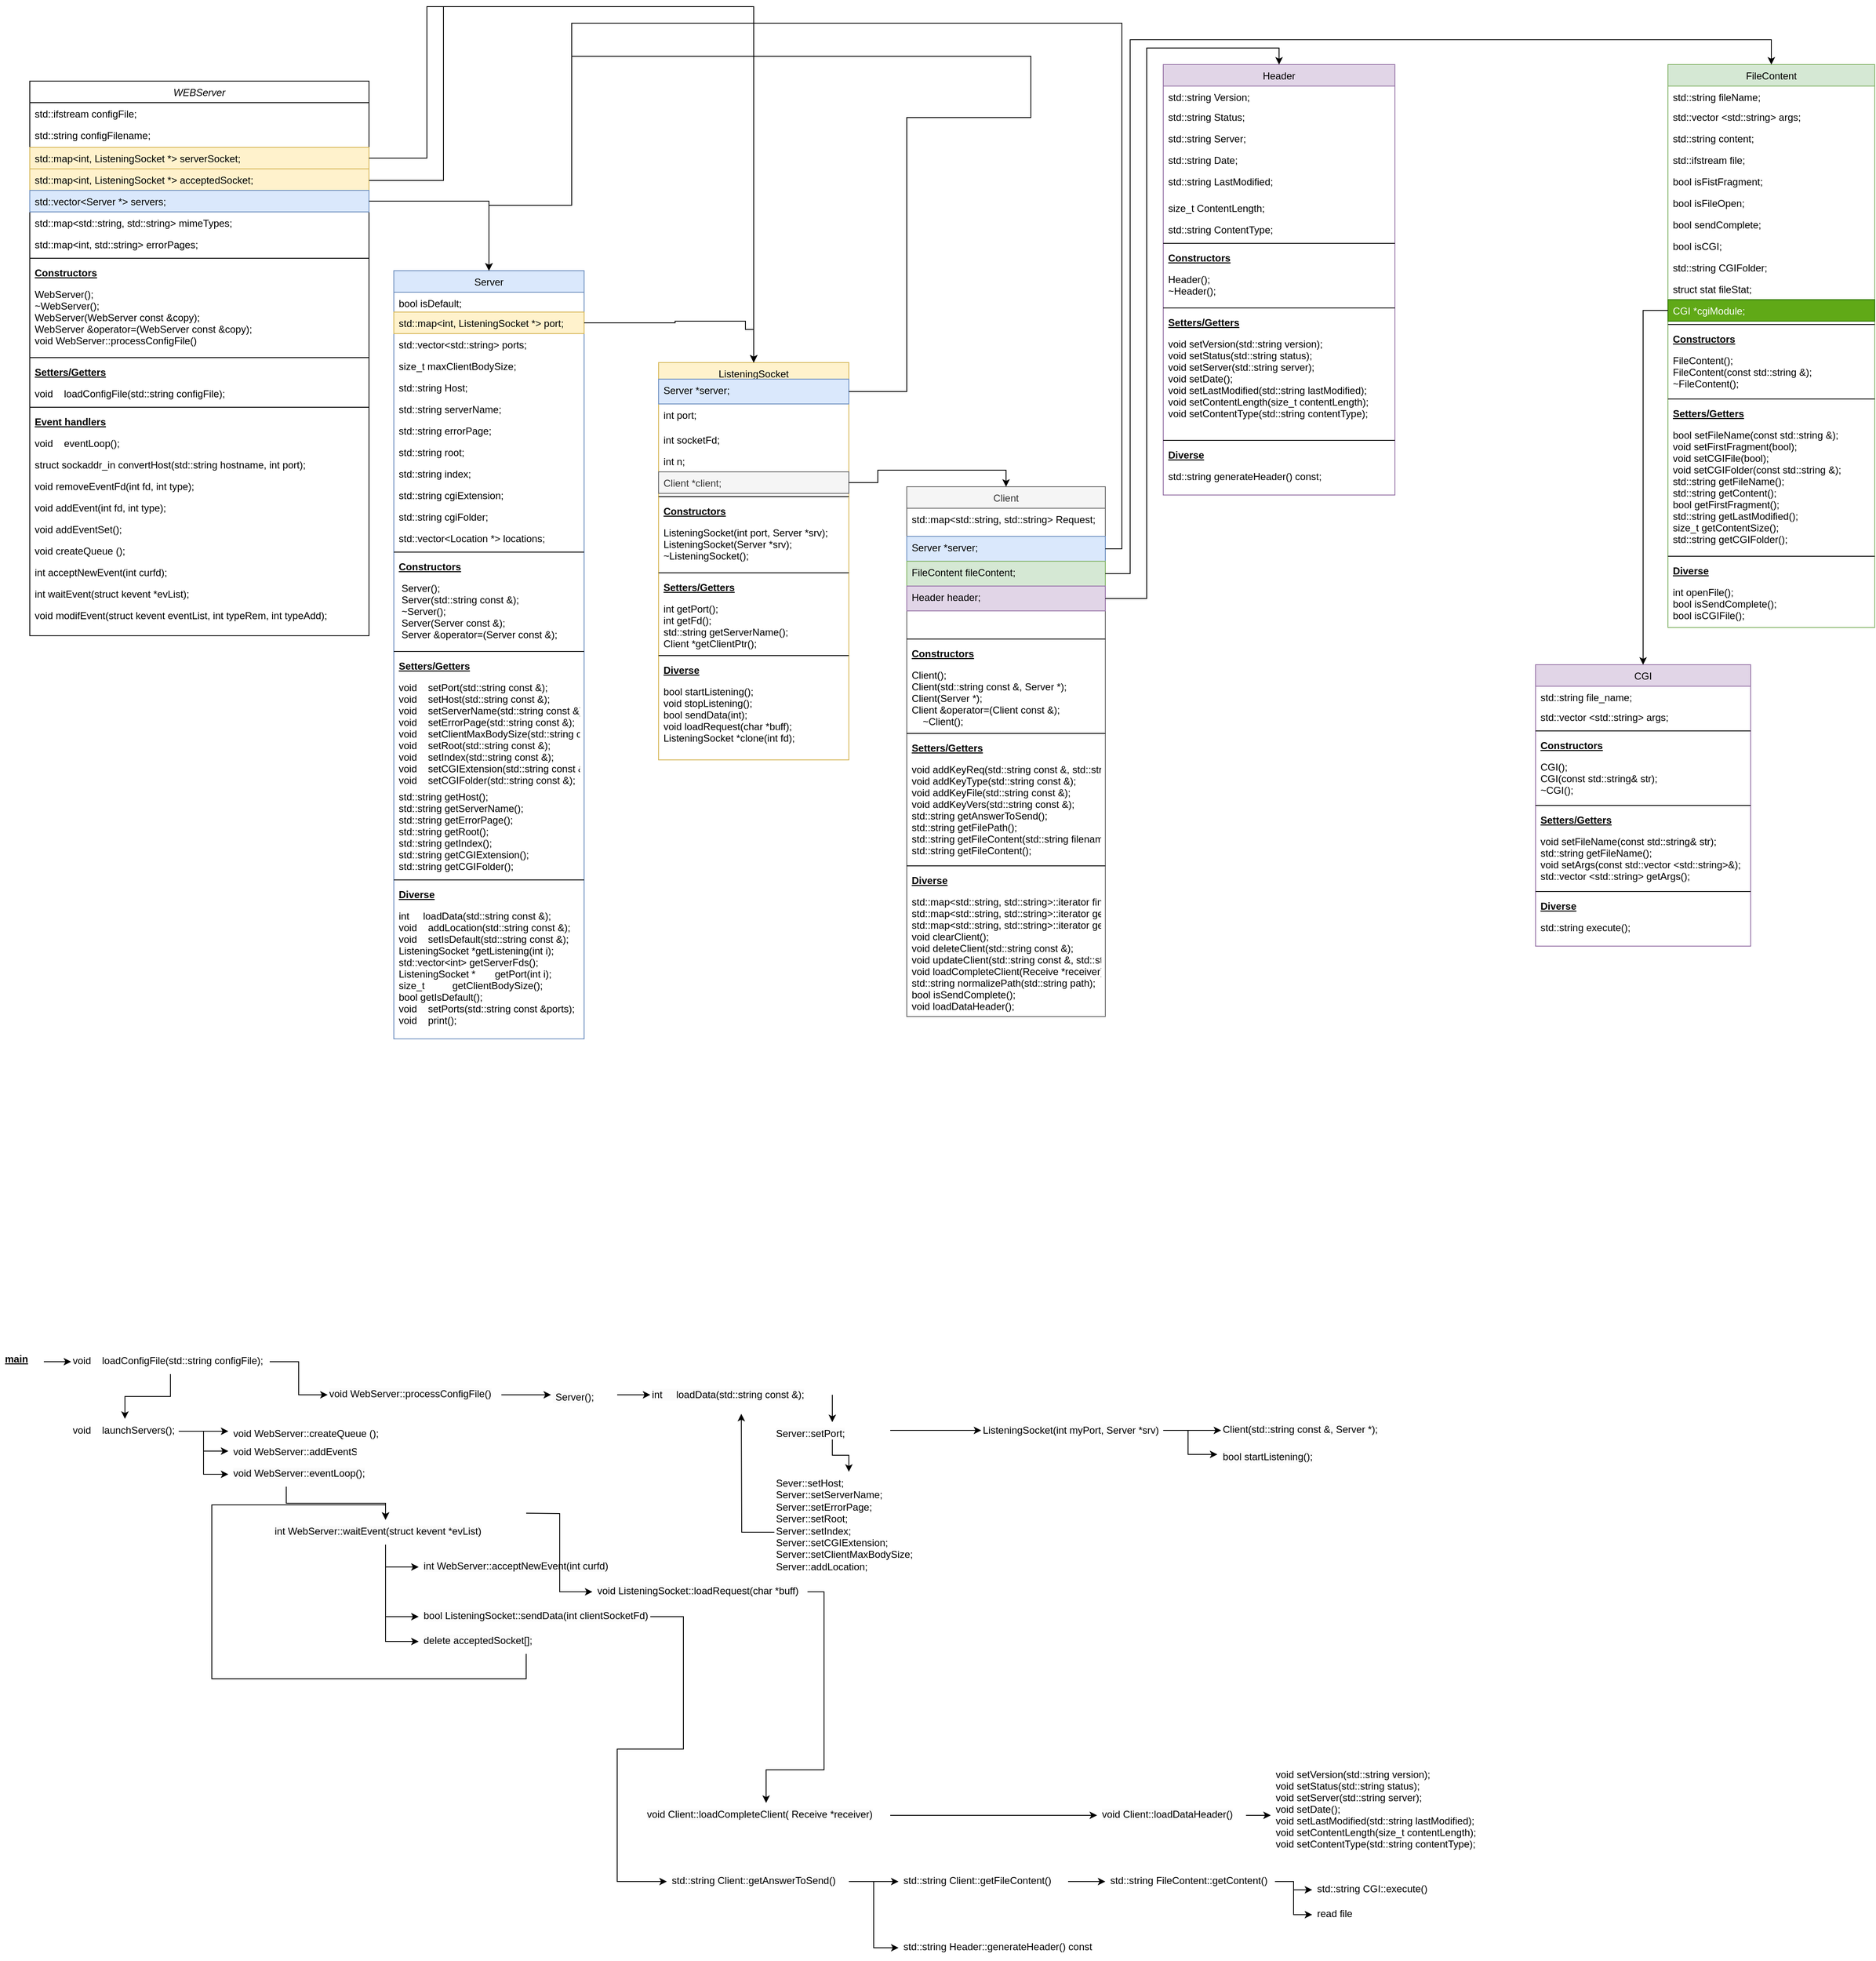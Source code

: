 <mxfile version="24.4.8" type="device">
  <diagram id="C5RBs43oDa-KdzZeNtuy" name="Page-1">
    <mxGraphModel dx="3333" dy="7089" grid="1" gridSize="10" guides="1" tooltips="1" connect="1" arrows="1" fold="1" page="1" pageScale="1" pageWidth="2336" pageHeight="1654" math="0" shadow="0">
      <root>
        <mxCell id="WIyWlLk6GJQsqaUBKTNV-0" />
        <mxCell id="WIyWlLk6GJQsqaUBKTNV-1" parent="WIyWlLk6GJQsqaUBKTNV-0" />
        <mxCell id="zkfFHV4jXpPFQw0GAbJ--0" value="WEBServer" style="swimlane;fontStyle=2;align=center;verticalAlign=top;childLayout=stackLayout;horizontal=1;startSize=26;horizontalStack=0;resizeParent=1;resizeLast=0;collapsible=1;marginBottom=0;rounded=0;shadow=0;strokeWidth=1;" parent="WIyWlLk6GJQsqaUBKTNV-1" vertex="1">
          <mxGeometry x="40" y="-4840" width="410" height="670" as="geometry">
            <mxRectangle x="230" y="140" width="160" height="26" as="alternateBounds" />
          </mxGeometry>
        </mxCell>
        <mxCell id="zkfFHV4jXpPFQw0GAbJ--1" value="std::ifstream     configFile;" style="text;align=left;verticalAlign=top;spacingLeft=4;spacingRight=4;overflow=hidden;rotatable=0;points=[[0,0.5],[1,0.5]];portConstraint=eastwest;" parent="zkfFHV4jXpPFQw0GAbJ--0" vertex="1">
          <mxGeometry y="26" width="410" height="26" as="geometry" />
        </mxCell>
        <mxCell id="zkfFHV4jXpPFQw0GAbJ--2" value="        std::string         configFilename;" style="text;align=left;verticalAlign=top;spacingLeft=4;spacingRight=4;overflow=hidden;rotatable=0;points=[[0,0.5],[1,0.5]];portConstraint=eastwest;rounded=0;shadow=0;html=0;" parent="zkfFHV4jXpPFQw0GAbJ--0" vertex="1">
          <mxGeometry y="52" width="410" height="28" as="geometry" />
        </mxCell>
        <mxCell id="zkfFHV4jXpPFQw0GAbJ--3" value="        std::map&lt;int, ListeningSocket *&gt;    serverSocket;" style="text;align=left;verticalAlign=top;spacingLeft=4;spacingRight=4;overflow=hidden;rotatable=0;points=[[0,0.5],[1,0.5]];portConstraint=eastwest;rounded=0;shadow=0;html=0;fillColor=#fff2cc;strokeColor=#d6b656;" parent="zkfFHV4jXpPFQw0GAbJ--0" vertex="1">
          <mxGeometry y="80" width="410" height="26" as="geometry" />
        </mxCell>
        <mxCell id="ML2xo1FJerdkUP84CqIJ-1" value="std::map&lt;int, ListeningSocket *&gt; acceptedSocket;" style="text;align=left;verticalAlign=top;spacingLeft=4;spacingRight=4;overflow=hidden;rotatable=0;points=[[0,0.5],[1,0.5]];portConstraint=eastwest;rounded=0;shadow=0;html=0;fillColor=#fff2cc;strokeColor=#d6b656;" parent="zkfFHV4jXpPFQw0GAbJ--0" vertex="1">
          <mxGeometry y="106" width="410" height="26" as="geometry" />
        </mxCell>
        <mxCell id="ML2xo1FJerdkUP84CqIJ-2" value="        std::vector&lt;Server *&gt;   servers;" style="text;align=left;verticalAlign=top;spacingLeft=4;spacingRight=4;overflow=hidden;rotatable=0;points=[[0,0.5],[1,0.5]];portConstraint=eastwest;rounded=0;shadow=0;html=0;fillColor=#dae8fc;strokeColor=#6c8ebf;" parent="zkfFHV4jXpPFQw0GAbJ--0" vertex="1">
          <mxGeometry y="132" width="410" height="26" as="geometry" />
        </mxCell>
        <mxCell id="ML2xo1FJerdkUP84CqIJ-3" value="        std::map&lt;std::string, std::string&gt;  mimeTypes;" style="text;align=left;verticalAlign=top;spacingLeft=4;spacingRight=4;overflow=hidden;rotatable=0;points=[[0,0.5],[1,0.5]];portConstraint=eastwest;rounded=0;shadow=0;html=0;" parent="zkfFHV4jXpPFQw0GAbJ--0" vertex="1">
          <mxGeometry y="158" width="410" height="26" as="geometry" />
        </mxCell>
        <mxCell id="ML2xo1FJerdkUP84CqIJ-4" value="        std::map&lt;int, std::string&gt;  errorPages;" style="text;align=left;verticalAlign=top;spacingLeft=4;spacingRight=4;overflow=hidden;rotatable=0;points=[[0,0.5],[1,0.5]];portConstraint=eastwest;rounded=0;shadow=0;html=0;" parent="zkfFHV4jXpPFQw0GAbJ--0" vertex="1">
          <mxGeometry y="184" width="410" height="26" as="geometry" />
        </mxCell>
        <mxCell id="zkfFHV4jXpPFQw0GAbJ--4" value="" style="line;html=1;strokeWidth=1;align=left;verticalAlign=middle;spacingTop=-1;spacingLeft=3;spacingRight=3;rotatable=0;labelPosition=right;points=[];portConstraint=eastwest;" parent="zkfFHV4jXpPFQw0GAbJ--0" vertex="1">
          <mxGeometry y="210" width="410" height="8" as="geometry" />
        </mxCell>
        <mxCell id="lbcptkGWw-PFIqOmlA4B-38" value="Constructors" style="text;align=left;verticalAlign=top;spacingLeft=4;spacingRight=4;overflow=hidden;rotatable=0;points=[[0,0.5],[1,0.5]];portConstraint=eastwest;fontStyle=5" parent="zkfFHV4jXpPFQw0GAbJ--0" vertex="1">
          <mxGeometry y="218" width="410" height="26" as="geometry" />
        </mxCell>
        <mxCell id="lbcptkGWw-PFIqOmlA4B-5" value="WebServer();&#xa;~WebServer();&#xa;WebServer(WebServer const &amp;copy);&#xa;WebServer &amp;operator=(WebServer const &amp;copy);&#xa;void WebServer::processConfigFile()" style="text;align=left;verticalAlign=top;spacingLeft=4;spacingRight=4;overflow=hidden;rotatable=0;points=[[0,0.5],[1,0.5]];portConstraint=eastwest;" parent="zkfFHV4jXpPFQw0GAbJ--0" vertex="1">
          <mxGeometry y="244" width="410" height="86" as="geometry" />
        </mxCell>
        <mxCell id="lbcptkGWw-PFIqOmlA4B-21" value="" style="line;html=1;strokeWidth=1;align=left;verticalAlign=middle;spacingTop=-1;spacingLeft=3;spacingRight=3;rotatable=0;labelPosition=right;points=[];portConstraint=eastwest;" parent="zkfFHV4jXpPFQw0GAbJ--0" vertex="1">
          <mxGeometry y="330" width="410" height="8" as="geometry" />
        </mxCell>
        <mxCell id="lbcptkGWw-PFIqOmlA4B-41" value="Setters/Getters" style="text;align=left;verticalAlign=top;spacingLeft=4;spacingRight=4;overflow=hidden;rotatable=0;points=[[0,0.5],[1,0.5]];portConstraint=eastwest;fontStyle=5" parent="zkfFHV4jXpPFQw0GAbJ--0" vertex="1">
          <mxGeometry y="338" width="410" height="26" as="geometry" />
        </mxCell>
        <mxCell id="lbcptkGWw-PFIqOmlA4B-16" value="void    loadConfigFile(std::string configFile);" style="text;align=left;verticalAlign=top;spacingLeft=4;spacingRight=4;overflow=hidden;rotatable=0;points=[[0,0.5],[1,0.5]];portConstraint=eastwest;" parent="zkfFHV4jXpPFQw0GAbJ--0" vertex="1">
          <mxGeometry y="364" width="410" height="26" as="geometry" />
        </mxCell>
        <mxCell id="lbcptkGWw-PFIqOmlA4B-22" value="" style="line;html=1;strokeWidth=1;align=left;verticalAlign=middle;spacingTop=-1;spacingLeft=3;spacingRight=3;rotatable=0;labelPosition=right;points=[];portConstraint=eastwest;" parent="zkfFHV4jXpPFQw0GAbJ--0" vertex="1">
          <mxGeometry y="390" width="410" height="8" as="geometry" />
        </mxCell>
        <mxCell id="lbcptkGWw-PFIqOmlA4B-39" value="Event handlers" style="text;align=left;verticalAlign=top;spacingLeft=4;spacingRight=4;overflow=hidden;rotatable=0;points=[[0,0.5],[1,0.5]];portConstraint=eastwest;fontStyle=5" parent="zkfFHV4jXpPFQw0GAbJ--0" vertex="1">
          <mxGeometry y="398" width="410" height="26" as="geometry" />
        </mxCell>
        <mxCell id="lbcptkGWw-PFIqOmlA4B-14" value="void    eventLoop();" style="text;align=left;verticalAlign=top;spacingLeft=4;spacingRight=4;overflow=hidden;rotatable=0;points=[[0,0.5],[1,0.5]];portConstraint=eastwest;" parent="zkfFHV4jXpPFQw0GAbJ--0" vertex="1">
          <mxGeometry y="424" width="410" height="26" as="geometry" />
        </mxCell>
        <mxCell id="lbcptkGWw-PFIqOmlA4B-11" value="struct sockaddr_in convertHost(std::string hostname, int port);" style="text;align=left;verticalAlign=top;spacingLeft=4;spacingRight=4;overflow=hidden;rotatable=0;points=[[0,0.5],[1,0.5]];portConstraint=eastwest;" parent="zkfFHV4jXpPFQw0GAbJ--0" vertex="1">
          <mxGeometry y="450" width="410" height="26" as="geometry" />
        </mxCell>
        <mxCell id="lbcptkGWw-PFIqOmlA4B-12" value="void removeEventFd(int fd, int type);" style="text;align=left;verticalAlign=top;spacingLeft=4;spacingRight=4;overflow=hidden;rotatable=0;points=[[0,0.5],[1,0.5]];portConstraint=eastwest;" parent="zkfFHV4jXpPFQw0GAbJ--0" vertex="1">
          <mxGeometry y="476" width="410" height="26" as="geometry" />
        </mxCell>
        <mxCell id="lbcptkGWw-PFIqOmlA4B-13" value="void addEvent(int fd, int type);" style="text;align=left;verticalAlign=top;spacingLeft=4;spacingRight=4;overflow=hidden;rotatable=0;points=[[0,0.5],[1,0.5]];portConstraint=eastwest;" parent="zkfFHV4jXpPFQw0GAbJ--0" vertex="1">
          <mxGeometry y="502" width="410" height="26" as="geometry" />
        </mxCell>
        <mxCell id="lbcptkGWw-PFIqOmlA4B-10" value="void addEventSet();" style="text;align=left;verticalAlign=top;spacingLeft=4;spacingRight=4;overflow=hidden;rotatable=0;points=[[0,0.5],[1,0.5]];portConstraint=eastwest;" parent="zkfFHV4jXpPFQw0GAbJ--0" vertex="1">
          <mxGeometry y="528" width="410" height="26" as="geometry" />
        </mxCell>
        <mxCell id="lbcptkGWw-PFIqOmlA4B-9" value="void createQueue ();" style="text;align=left;verticalAlign=top;spacingLeft=4;spacingRight=4;overflow=hidden;rotatable=0;points=[[0,0.5],[1,0.5]];portConstraint=eastwest;" parent="zkfFHV4jXpPFQw0GAbJ--0" vertex="1">
          <mxGeometry y="554" width="410" height="26" as="geometry" />
        </mxCell>
        <mxCell id="lbcptkGWw-PFIqOmlA4B-8" value="int acceptNewEvent(int curfd);" style="text;align=left;verticalAlign=top;spacingLeft=4;spacingRight=4;overflow=hidden;rotatable=0;points=[[0,0.5],[1,0.5]];portConstraint=eastwest;" parent="zkfFHV4jXpPFQw0GAbJ--0" vertex="1">
          <mxGeometry y="580" width="410" height="26" as="geometry" />
        </mxCell>
        <mxCell id="lbcptkGWw-PFIqOmlA4B-7" value="int waitEvent(struct kevent *evList);" style="text;align=left;verticalAlign=top;spacingLeft=4;spacingRight=4;overflow=hidden;rotatable=0;points=[[0,0.5],[1,0.5]];portConstraint=eastwest;" parent="zkfFHV4jXpPFQw0GAbJ--0" vertex="1">
          <mxGeometry y="606" width="410" height="26" as="geometry" />
        </mxCell>
        <mxCell id="lbcptkGWw-PFIqOmlA4B-2" value="void modifEvent(struct kevent eventList, int typeRem, int typeAdd);" style="text;align=left;verticalAlign=top;spacingLeft=4;spacingRight=4;overflow=hidden;rotatable=0;points=[[0,0.5],[1,0.5]];portConstraint=eastwest;" parent="zkfFHV4jXpPFQw0GAbJ--0" vertex="1">
          <mxGeometry y="632" width="410" height="26" as="geometry" />
        </mxCell>
        <mxCell id="zkfFHV4jXpPFQw0GAbJ--6" value="FileContent" style="swimlane;fontStyle=0;align=center;verticalAlign=top;childLayout=stackLayout;horizontal=1;startSize=26;horizontalStack=0;resizeParent=1;resizeLast=0;collapsible=1;marginBottom=0;rounded=0;shadow=0;strokeWidth=1;fillColor=#d5e8d4;strokeColor=#82b366;" parent="WIyWlLk6GJQsqaUBKTNV-1" vertex="1">
          <mxGeometry x="2020" y="-4860" width="250" height="680" as="geometry">
            <mxRectangle x="130" y="380" width="160" height="26" as="alternateBounds" />
          </mxGeometry>
        </mxCell>
        <mxCell id="zkfFHV4jXpPFQw0GAbJ--7" value="std::string fileName;" style="text;align=left;verticalAlign=top;spacingLeft=4;spacingRight=4;overflow=hidden;rotatable=0;points=[[0,0.5],[1,0.5]];portConstraint=eastwest;" parent="zkfFHV4jXpPFQw0GAbJ--6" vertex="1">
          <mxGeometry y="26" width="250" height="24" as="geometry" />
        </mxCell>
        <mxCell id="ML2xo1FJerdkUP84CqIJ-68" value="std::vector &lt;std::string&gt; args;" style="text;align=left;verticalAlign=top;spacingLeft=4;spacingRight=4;overflow=hidden;rotatable=0;points=[[0,0.5],[1,0.5]];portConstraint=eastwest;rounded=0;shadow=0;html=0;" parent="zkfFHV4jXpPFQw0GAbJ--6" vertex="1">
          <mxGeometry y="50" width="250" height="26" as="geometry" />
        </mxCell>
        <mxCell id="ML2xo1FJerdkUP84CqIJ-76" value="std::string content;" style="text;align=left;verticalAlign=top;spacingLeft=4;spacingRight=4;overflow=hidden;rotatable=0;points=[[0,0.5],[1,0.5]];portConstraint=eastwest;rounded=0;shadow=0;html=0;" parent="zkfFHV4jXpPFQw0GAbJ--6" vertex="1">
          <mxGeometry y="76" width="250" height="26" as="geometry" />
        </mxCell>
        <mxCell id="ML2xo1FJerdkUP84CqIJ-75" value="std::ifstream file;" style="text;align=left;verticalAlign=top;spacingLeft=4;spacingRight=4;overflow=hidden;rotatable=0;points=[[0,0.5],[1,0.5]];portConstraint=eastwest;rounded=0;shadow=0;html=0;" parent="zkfFHV4jXpPFQw0GAbJ--6" vertex="1">
          <mxGeometry y="102" width="250" height="26" as="geometry" />
        </mxCell>
        <mxCell id="ML2xo1FJerdkUP84CqIJ-74" value="bool isFistFragment;" style="text;align=left;verticalAlign=top;spacingLeft=4;spacingRight=4;overflow=hidden;rotatable=0;points=[[0,0.5],[1,0.5]];portConstraint=eastwest;rounded=0;shadow=0;html=0;" parent="zkfFHV4jXpPFQw0GAbJ--6" vertex="1">
          <mxGeometry y="128" width="250" height="26" as="geometry" />
        </mxCell>
        <mxCell id="ML2xo1FJerdkUP84CqIJ-73" value="bool isFileOpen;" style="text;align=left;verticalAlign=top;spacingLeft=4;spacingRight=4;overflow=hidden;rotatable=0;points=[[0,0.5],[1,0.5]];portConstraint=eastwest;rounded=0;shadow=0;html=0;" parent="zkfFHV4jXpPFQw0GAbJ--6" vertex="1">
          <mxGeometry y="154" width="250" height="26" as="geometry" />
        </mxCell>
        <mxCell id="ML2xo1FJerdkUP84CqIJ-72" value="bool sendComplete;" style="text;align=left;verticalAlign=top;spacingLeft=4;spacingRight=4;overflow=hidden;rotatable=0;points=[[0,0.5],[1,0.5]];portConstraint=eastwest;rounded=0;shadow=0;html=0;" parent="zkfFHV4jXpPFQw0GAbJ--6" vertex="1">
          <mxGeometry y="180" width="250" height="26" as="geometry" />
        </mxCell>
        <mxCell id="ML2xo1FJerdkUP84CqIJ-71" value="bool isCGI;" style="text;align=left;verticalAlign=top;spacingLeft=4;spacingRight=4;overflow=hidden;rotatable=0;points=[[0,0.5],[1,0.5]];portConstraint=eastwest;rounded=0;shadow=0;html=0;" parent="zkfFHV4jXpPFQw0GAbJ--6" vertex="1">
          <mxGeometry y="206" width="250" height="26" as="geometry" />
        </mxCell>
        <mxCell id="ML2xo1FJerdkUP84CqIJ-88" value="std::string CGIFolder;" style="text;align=left;verticalAlign=top;spacingLeft=4;spacingRight=4;overflow=hidden;rotatable=0;points=[[0,0.5],[1,0.5]];portConstraint=eastwest;rounded=0;shadow=0;html=0;" parent="zkfFHV4jXpPFQw0GAbJ--6" vertex="1">
          <mxGeometry y="232" width="250" height="26" as="geometry" />
        </mxCell>
        <mxCell id="ML2xo1FJerdkUP84CqIJ-70" value="struct stat fileStat;" style="text;align=left;verticalAlign=top;spacingLeft=4;spacingRight=4;overflow=hidden;rotatable=0;points=[[0,0.5],[1,0.5]];portConstraint=eastwest;rounded=0;shadow=0;html=0;" parent="zkfFHV4jXpPFQw0GAbJ--6" vertex="1">
          <mxGeometry y="258" width="250" height="26" as="geometry" />
        </mxCell>
        <mxCell id="ML2xo1FJerdkUP84CqIJ-69" value="CGI *cgiModule;" style="text;align=left;verticalAlign=top;spacingLeft=4;spacingRight=4;overflow=hidden;rotatable=0;points=[[0,0.5],[1,0.5]];portConstraint=eastwest;rounded=0;shadow=0;html=0;fillColor=#60a917;fontColor=#ffffff;strokeColor=#2D7600;" parent="zkfFHV4jXpPFQw0GAbJ--6" vertex="1">
          <mxGeometry y="284" width="250" height="26" as="geometry" />
        </mxCell>
        <mxCell id="zkfFHV4jXpPFQw0GAbJ--9" value="" style="line;html=1;strokeWidth=1;align=left;verticalAlign=middle;spacingTop=-1;spacingLeft=3;spacingRight=3;rotatable=0;labelPosition=right;points=[];portConstraint=eastwest;" parent="zkfFHV4jXpPFQw0GAbJ--6" vertex="1">
          <mxGeometry y="310" width="250" height="8" as="geometry" />
        </mxCell>
        <mxCell id="lbcptkGWw-PFIqOmlA4B-86" value="Constructors" style="text;align=left;verticalAlign=top;spacingLeft=4;spacingRight=4;overflow=hidden;rotatable=0;points=[[0,0.5],[1,0.5]];portConstraint=eastwest;fontStyle=5" parent="zkfFHV4jXpPFQw0GAbJ--6" vertex="1">
          <mxGeometry y="318" width="250" height="26" as="geometry" />
        </mxCell>
        <mxCell id="zkfFHV4jXpPFQw0GAbJ--10" value="FileContent();&#xa;FileContent(const std::string &amp;);&#xa;~FileContent();" style="text;align=left;verticalAlign=top;spacingLeft=4;spacingRight=4;overflow=hidden;rotatable=0;points=[[0,0.5],[1,0.5]];portConstraint=eastwest;fontStyle=0" parent="zkfFHV4jXpPFQw0GAbJ--6" vertex="1">
          <mxGeometry y="344" width="250" height="56" as="geometry" />
        </mxCell>
        <mxCell id="lbcptkGWw-PFIqOmlA4B-92" value="" style="line;html=1;strokeWidth=1;align=left;verticalAlign=middle;spacingTop=-1;spacingLeft=3;spacingRight=3;rotatable=0;labelPosition=right;points=[];portConstraint=eastwest;" parent="zkfFHV4jXpPFQw0GAbJ--6" vertex="1">
          <mxGeometry y="400" width="250" height="8" as="geometry" />
        </mxCell>
        <mxCell id="lbcptkGWw-PFIqOmlA4B-93" value="Setters/Getters" style="text;align=left;verticalAlign=top;spacingLeft=4;spacingRight=4;overflow=hidden;rotatable=0;points=[[0,0.5],[1,0.5]];portConstraint=eastwest;fontStyle=5" parent="zkfFHV4jXpPFQw0GAbJ--6" vertex="1">
          <mxGeometry y="408" width="250" height="26" as="geometry" />
        </mxCell>
        <mxCell id="lbcptkGWw-PFIqOmlA4B-88" value="bool setFileName(const std::string &amp;);&#xa;void setFirstFragment(bool);&#xa;void setCGIFile(bool);&#xa;void setCGIFolder(const std::string &amp;);&#xa;std::string getFileName();&#xa;std::string getContent();&#xa;bool getFirstFragment();&#xa;std::string getLastModified();&#xa;size_t getContentSize();&#xa;std::string getCGIFolder();" style="text;align=left;verticalAlign=top;spacingLeft=4;spacingRight=4;overflow=hidden;rotatable=0;points=[[0,0.5],[1,0.5]];portConstraint=eastwest;" parent="zkfFHV4jXpPFQw0GAbJ--6" vertex="1">
          <mxGeometry y="434" width="250" height="156" as="geometry" />
        </mxCell>
        <mxCell id="lbcptkGWw-PFIqOmlA4B-94" value="" style="line;html=1;strokeWidth=1;align=left;verticalAlign=middle;spacingTop=-1;spacingLeft=3;spacingRight=3;rotatable=0;labelPosition=right;points=[];portConstraint=eastwest;" parent="zkfFHV4jXpPFQw0GAbJ--6" vertex="1">
          <mxGeometry y="590" width="250" height="8" as="geometry" />
        </mxCell>
        <mxCell id="lbcptkGWw-PFIqOmlA4B-95" value="Diverse" style="text;align=left;verticalAlign=top;spacingLeft=4;spacingRight=4;overflow=hidden;rotatable=0;points=[[0,0.5],[1,0.5]];portConstraint=eastwest;fontStyle=5" parent="zkfFHV4jXpPFQw0GAbJ--6" vertex="1">
          <mxGeometry y="598" width="250" height="26" as="geometry" />
        </mxCell>
        <mxCell id="lbcptkGWw-PFIqOmlA4B-91" value="int openFile();&#xa;bool isSendComplete();&#xa;bool isCGIFile();" style="text;align=left;verticalAlign=top;spacingLeft=4;spacingRight=4;overflow=hidden;rotatable=0;points=[[0,0.5],[1,0.5]];portConstraint=eastwest;" parent="zkfFHV4jXpPFQw0GAbJ--6" vertex="1">
          <mxGeometry y="624" width="250" height="56" as="geometry" />
        </mxCell>
        <mxCell id="zkfFHV4jXpPFQw0GAbJ--13" value="Header" style="swimlane;fontStyle=0;align=center;verticalAlign=top;childLayout=stackLayout;horizontal=1;startSize=26;horizontalStack=0;resizeParent=1;resizeLast=0;collapsible=1;marginBottom=0;rounded=0;shadow=0;strokeWidth=1;fillColor=#e1d5e7;strokeColor=#9673a6;" parent="WIyWlLk6GJQsqaUBKTNV-1" vertex="1">
          <mxGeometry x="1410" y="-4860" width="280" height="520" as="geometry">
            <mxRectangle x="340" y="380" width="170" height="26" as="alternateBounds" />
          </mxGeometry>
        </mxCell>
        <mxCell id="zkfFHV4jXpPFQw0GAbJ--14" value="        std::string Version;" style="text;align=left;verticalAlign=top;spacingLeft=4;spacingRight=4;overflow=hidden;rotatable=0;points=[[0,0.5],[1,0.5]];portConstraint=eastwest;" parent="zkfFHV4jXpPFQw0GAbJ--13" vertex="1">
          <mxGeometry y="26" width="280" height="24" as="geometry" />
        </mxCell>
        <mxCell id="ML2xo1FJerdkUP84CqIJ-53" value="std::string Status;" style="text;align=left;verticalAlign=top;spacingLeft=4;spacingRight=4;overflow=hidden;rotatable=0;points=[[0,0.5],[1,0.5]];portConstraint=eastwest;" parent="zkfFHV4jXpPFQw0GAbJ--13" vertex="1">
          <mxGeometry y="50" width="280" height="26" as="geometry" />
        </mxCell>
        <mxCell id="ML2xo1FJerdkUP84CqIJ-52" value="std::string Server;" style="text;align=left;verticalAlign=top;spacingLeft=4;spacingRight=4;overflow=hidden;rotatable=0;points=[[0,0.5],[1,0.5]];portConstraint=eastwest;" parent="zkfFHV4jXpPFQw0GAbJ--13" vertex="1">
          <mxGeometry y="76" width="280" height="26" as="geometry" />
        </mxCell>
        <mxCell id="ML2xo1FJerdkUP84CqIJ-51" value="std::string Date;" style="text;align=left;verticalAlign=top;spacingLeft=4;spacingRight=4;overflow=hidden;rotatable=0;points=[[0,0.5],[1,0.5]];portConstraint=eastwest;" parent="zkfFHV4jXpPFQw0GAbJ--13" vertex="1">
          <mxGeometry y="102" width="280" height="26" as="geometry" />
        </mxCell>
        <mxCell id="ML2xo1FJerdkUP84CqIJ-50" value="std::string LastModified;" style="text;align=left;verticalAlign=top;spacingLeft=4;spacingRight=4;overflow=hidden;rotatable=0;points=[[0,0.5],[1,0.5]];portConstraint=eastwest;" parent="zkfFHV4jXpPFQw0GAbJ--13" vertex="1">
          <mxGeometry y="128" width="280" height="32" as="geometry" />
        </mxCell>
        <mxCell id="ML2xo1FJerdkUP84CqIJ-49" value="size_t ContentLength;" style="text;align=left;verticalAlign=top;spacingLeft=4;spacingRight=4;overflow=hidden;rotatable=0;points=[[0,0.5],[1,0.5]];portConstraint=eastwest;" parent="zkfFHV4jXpPFQw0GAbJ--13" vertex="1">
          <mxGeometry y="160" width="280" height="26" as="geometry" />
        </mxCell>
        <mxCell id="ML2xo1FJerdkUP84CqIJ-55" value="std::string ContentType;" style="text;align=left;verticalAlign=top;spacingLeft=4;spacingRight=4;overflow=hidden;rotatable=0;points=[[0,0.5],[1,0.5]];portConstraint=eastwest;" parent="zkfFHV4jXpPFQw0GAbJ--13" vertex="1">
          <mxGeometry y="186" width="280" height="26" as="geometry" />
        </mxCell>
        <mxCell id="zkfFHV4jXpPFQw0GAbJ--15" value="" style="line;html=1;strokeWidth=1;align=left;verticalAlign=middle;spacingTop=-1;spacingLeft=3;spacingRight=3;rotatable=0;labelPosition=right;points=[];portConstraint=eastwest;" parent="zkfFHV4jXpPFQw0GAbJ--13" vertex="1">
          <mxGeometry y="212" width="280" height="8" as="geometry" />
        </mxCell>
        <mxCell id="lbcptkGWw-PFIqOmlA4B-78" value="Constructors" style="text;align=left;verticalAlign=top;spacingLeft=4;spacingRight=4;overflow=hidden;rotatable=0;points=[[0,0.5],[1,0.5]];portConstraint=eastwest;fontStyle=5" parent="zkfFHV4jXpPFQw0GAbJ--13" vertex="1">
          <mxGeometry y="220" width="280" height="26" as="geometry" />
        </mxCell>
        <mxCell id="lbcptkGWw-PFIqOmlA4B-79" value="Header();&#xa;~Header();" style="text;align=left;verticalAlign=top;spacingLeft=4;spacingRight=4;overflow=hidden;rotatable=0;points=[[0,0.5],[1,0.5]];portConstraint=eastwest;" parent="zkfFHV4jXpPFQw0GAbJ--13" vertex="1">
          <mxGeometry y="246" width="280" height="44" as="geometry" />
        </mxCell>
        <mxCell id="lbcptkGWw-PFIqOmlA4B-80" value="" style="line;html=1;strokeWidth=1;align=left;verticalAlign=middle;spacingTop=-1;spacingLeft=3;spacingRight=3;rotatable=0;labelPosition=right;points=[];portConstraint=eastwest;" parent="zkfFHV4jXpPFQw0GAbJ--13" vertex="1">
          <mxGeometry y="290" width="280" height="8" as="geometry" />
        </mxCell>
        <mxCell id="lbcptkGWw-PFIqOmlA4B-81" value="Setters/Getters" style="text;align=left;verticalAlign=top;spacingLeft=4;spacingRight=4;overflow=hidden;rotatable=0;points=[[0,0.5],[1,0.5]];portConstraint=eastwest;fontStyle=5" parent="zkfFHV4jXpPFQw0GAbJ--13" vertex="1">
          <mxGeometry y="298" width="280" height="26" as="geometry" />
        </mxCell>
        <mxCell id="lbcptkGWw-PFIqOmlA4B-82" value="void setVersion(std::string version);&#xa;void setStatus(std::string status);&#xa;void setServer(std::string server);&#xa;void setDate();&#xa;void setLastModified(std::string lastModified);&#xa;void setContentLength(size_t contentLength);&#xa;void setContentType(std::string contentType);" style="text;align=left;verticalAlign=top;spacingLeft=4;spacingRight=4;overflow=hidden;rotatable=0;points=[[0,0.5],[1,0.5]];portConstraint=eastwest;" parent="zkfFHV4jXpPFQw0GAbJ--13" vertex="1">
          <mxGeometry y="324" width="280" height="126" as="geometry" />
        </mxCell>
        <mxCell id="lbcptkGWw-PFIqOmlA4B-83" value="" style="line;html=1;strokeWidth=1;align=left;verticalAlign=middle;spacingTop=-1;spacingLeft=3;spacingRight=3;rotatable=0;labelPosition=right;points=[];portConstraint=eastwest;" parent="zkfFHV4jXpPFQw0GAbJ--13" vertex="1">
          <mxGeometry y="450" width="280" height="8" as="geometry" />
        </mxCell>
        <mxCell id="lbcptkGWw-PFIqOmlA4B-84" value="Diverse" style="text;align=left;verticalAlign=top;spacingLeft=4;spacingRight=4;overflow=hidden;rotatable=0;points=[[0,0.5],[1,0.5]];portConstraint=eastwest;fontStyle=5" parent="zkfFHV4jXpPFQw0GAbJ--13" vertex="1">
          <mxGeometry y="458" width="280" height="26" as="geometry" />
        </mxCell>
        <mxCell id="lbcptkGWw-PFIqOmlA4B-77" value="std::string generateHeader() const;" style="text;align=left;verticalAlign=top;spacingLeft=4;spacingRight=4;overflow=hidden;rotatable=0;points=[[0,0.5],[1,0.5]];portConstraint=eastwest;" parent="zkfFHV4jXpPFQw0GAbJ--13" vertex="1">
          <mxGeometry y="484" width="280" height="36" as="geometry" />
        </mxCell>
        <mxCell id="zkfFHV4jXpPFQw0GAbJ--17" value="Server" style="swimlane;fontStyle=0;align=center;verticalAlign=top;childLayout=stackLayout;horizontal=1;startSize=26;horizontalStack=0;resizeParent=1;resizeLast=0;collapsible=1;marginBottom=0;rounded=0;shadow=0;strokeWidth=1;fillColor=#dae8fc;strokeColor=#6c8ebf;" parent="WIyWlLk6GJQsqaUBKTNV-1" vertex="1">
          <mxGeometry x="480" y="-4611" width="230" height="928" as="geometry">
            <mxRectangle x="550" y="140" width="160" height="26" as="alternateBounds" />
          </mxGeometry>
        </mxCell>
        <mxCell id="zkfFHV4jXpPFQw0GAbJ--18" value="        bool        isDefault;" style="text;align=left;verticalAlign=top;spacingLeft=4;spacingRight=4;overflow=hidden;rotatable=0;points=[[0,0.5],[1,0.5]];portConstraint=eastwest;fontStyle=0" parent="zkfFHV4jXpPFQw0GAbJ--17" vertex="1">
          <mxGeometry y="26" width="230" height="24" as="geometry" />
        </mxCell>
        <mxCell id="zkfFHV4jXpPFQw0GAbJ--19" value="std::map&lt;int, ListeningSocket *&gt; port;" style="text;align=left;verticalAlign=top;spacingLeft=4;spacingRight=4;overflow=hidden;rotatable=0;points=[[0,0.5],[1,0.5]];portConstraint=eastwest;rounded=0;shadow=0;html=0;fillColor=#fff2cc;strokeColor=#d6b656;" parent="zkfFHV4jXpPFQw0GAbJ--17" vertex="1">
          <mxGeometry y="50" width="230" height="26" as="geometry" />
        </mxCell>
        <mxCell id="ML2xo1FJerdkUP84CqIJ-5" value="std::vector&lt;std::string&gt; ports;" style="text;align=left;verticalAlign=top;spacingLeft=4;spacingRight=4;overflow=hidden;rotatable=0;points=[[0,0.5],[1,0.5]];portConstraint=eastwest;rounded=0;shadow=0;html=0;" parent="zkfFHV4jXpPFQw0GAbJ--17" vertex="1">
          <mxGeometry y="76" width="230" height="26" as="geometry" />
        </mxCell>
        <mxCell id="ML2xo1FJerdkUP84CqIJ-6" value="size_t maxClientBodySize;" style="text;align=left;verticalAlign=top;spacingLeft=4;spacingRight=4;overflow=hidden;rotatable=0;points=[[0,0.5],[1,0.5]];portConstraint=eastwest;rounded=0;shadow=0;html=0;" parent="zkfFHV4jXpPFQw0GAbJ--17" vertex="1">
          <mxGeometry y="102" width="230" height="26" as="geometry" />
        </mxCell>
        <mxCell id="ML2xo1FJerdkUP84CqIJ-7" value="std::string Host;" style="text;align=left;verticalAlign=top;spacingLeft=4;spacingRight=4;overflow=hidden;rotatable=0;points=[[0,0.5],[1,0.5]];portConstraint=eastwest;rounded=0;shadow=0;html=0;" parent="zkfFHV4jXpPFQw0GAbJ--17" vertex="1">
          <mxGeometry y="128" width="230" height="26" as="geometry" />
        </mxCell>
        <mxCell id="ML2xo1FJerdkUP84CqIJ-10" value="std::string serverName;" style="text;align=left;verticalAlign=top;spacingLeft=4;spacingRight=4;overflow=hidden;rotatable=0;points=[[0,0.5],[1,0.5]];portConstraint=eastwest;rounded=0;shadow=0;html=0;" parent="zkfFHV4jXpPFQw0GAbJ--17" vertex="1">
          <mxGeometry y="154" width="230" height="26" as="geometry" />
        </mxCell>
        <mxCell id="ML2xo1FJerdkUP84CqIJ-8" value="std::string errorPage;" style="text;align=left;verticalAlign=top;spacingLeft=4;spacingRight=4;overflow=hidden;rotatable=0;points=[[0,0.5],[1,0.5]];portConstraint=eastwest;rounded=0;shadow=0;html=0;" parent="zkfFHV4jXpPFQw0GAbJ--17" vertex="1">
          <mxGeometry y="180" width="230" height="26" as="geometry" />
        </mxCell>
        <mxCell id="ML2xo1FJerdkUP84CqIJ-9" value="std::string root;" style="text;align=left;verticalAlign=top;spacingLeft=4;spacingRight=4;overflow=hidden;rotatable=0;points=[[0,0.5],[1,0.5]];portConstraint=eastwest;rounded=0;shadow=0;html=0;" parent="zkfFHV4jXpPFQw0GAbJ--17" vertex="1">
          <mxGeometry y="206" width="230" height="26" as="geometry" />
        </mxCell>
        <mxCell id="ML2xo1FJerdkUP84CqIJ-16" value="std::string index;" style="text;align=left;verticalAlign=top;spacingLeft=4;spacingRight=4;overflow=hidden;rotatable=0;points=[[0,0.5],[1,0.5]];portConstraint=eastwest;rounded=0;shadow=0;html=0;" parent="zkfFHV4jXpPFQw0GAbJ--17" vertex="1">
          <mxGeometry y="232" width="230" height="26" as="geometry" />
        </mxCell>
        <mxCell id="ML2xo1FJerdkUP84CqIJ-15" value="std::string cgiExtension;" style="text;align=left;verticalAlign=top;spacingLeft=4;spacingRight=4;overflow=hidden;rotatable=0;points=[[0,0.5],[1,0.5]];portConstraint=eastwest;rounded=0;shadow=0;html=0;" parent="zkfFHV4jXpPFQw0GAbJ--17" vertex="1">
          <mxGeometry y="258" width="230" height="26" as="geometry" />
        </mxCell>
        <mxCell id="ML2xo1FJerdkUP84CqIJ-14" value="std::string cgiFolder;" style="text;align=left;verticalAlign=top;spacingLeft=4;spacingRight=4;overflow=hidden;rotatable=0;points=[[0,0.5],[1,0.5]];portConstraint=eastwest;rounded=0;shadow=0;html=0;" parent="zkfFHV4jXpPFQw0GAbJ--17" vertex="1">
          <mxGeometry y="284" width="230" height="26" as="geometry" />
        </mxCell>
        <mxCell id="ML2xo1FJerdkUP84CqIJ-13" value="std::vector&lt;Location *&gt; locations;" style="text;align=left;verticalAlign=top;spacingLeft=4;spacingRight=4;overflow=hidden;rotatable=0;points=[[0,0.5],[1,0.5]];portConstraint=eastwest;rounded=0;shadow=0;html=0;" parent="zkfFHV4jXpPFQw0GAbJ--17" vertex="1">
          <mxGeometry y="310" width="230" height="26" as="geometry" />
        </mxCell>
        <mxCell id="zkfFHV4jXpPFQw0GAbJ--23" value="" style="line;html=1;strokeWidth=1;align=left;verticalAlign=middle;spacingTop=-1;spacingLeft=3;spacingRight=3;rotatable=0;labelPosition=right;points=[];portConstraint=eastwest;" parent="zkfFHV4jXpPFQw0GAbJ--17" vertex="1">
          <mxGeometry y="336" width="230" height="8" as="geometry" />
        </mxCell>
        <mxCell id="lbcptkGWw-PFIqOmlA4B-35" value="Constructors" style="text;align=left;verticalAlign=top;spacingLeft=4;spacingRight=4;overflow=hidden;rotatable=0;points=[[0,0.5],[1,0.5]];portConstraint=eastwest;fontStyle=5" parent="zkfFHV4jXpPFQw0GAbJ--17" vertex="1">
          <mxGeometry y="344" width="230" height="26" as="geometry" />
        </mxCell>
        <mxCell id="zkfFHV4jXpPFQw0GAbJ--24" value=" Server();&#xa; Server(std::string const &amp;);&#xa; ~Server();&#xa; Server(Server const &amp;);&#xa; Server &amp;operator=(Server const &amp;);" style="text;align=left;verticalAlign=top;spacingLeft=4;spacingRight=4;overflow=hidden;rotatable=0;points=[[0,0.5],[1,0.5]];portConstraint=eastwest;" parent="zkfFHV4jXpPFQw0GAbJ--17" vertex="1">
          <mxGeometry y="370" width="230" height="86" as="geometry" />
        </mxCell>
        <mxCell id="lbcptkGWw-PFIqOmlA4B-34" value="" style="line;html=1;strokeWidth=1;align=left;verticalAlign=middle;spacingTop=-1;spacingLeft=3;spacingRight=3;rotatable=0;labelPosition=right;points=[];portConstraint=eastwest;" parent="zkfFHV4jXpPFQw0GAbJ--17" vertex="1">
          <mxGeometry y="456" width="230" height="8" as="geometry" />
        </mxCell>
        <mxCell id="lbcptkGWw-PFIqOmlA4B-36" value="Setters/Getters" style="text;align=left;verticalAlign=top;spacingLeft=4;spacingRight=4;overflow=hidden;rotatable=0;points=[[0,0.5],[1,0.5]];portConstraint=eastwest;fontStyle=5" parent="zkfFHV4jXpPFQw0GAbJ--17" vertex="1">
          <mxGeometry y="464" width="230" height="26" as="geometry" />
        </mxCell>
        <mxCell id="lbcptkGWw-PFIqOmlA4B-23" value="void    setPort(std::string const &amp;);&#xa;void    setHost(std::string const &amp;);&#xa;void    setServerName(std::string const &amp;);&#xa;void    setErrorPage(std::string const &amp;);&#xa;void    setClientMaxBodySize(std::string const &amp;);&#xa;void    setRoot(std::string const &amp;);&#xa;void    setIndex(std::string const &amp;);&#xa;void    setCGIExtension(std::string const &amp;);&#xa;void    setCGIFolder(std::string const &amp;);" style="text;align=left;verticalAlign=top;spacingLeft=4;spacingRight=4;overflow=hidden;rotatable=0;points=[[0,0.5],[1,0.5]];portConstraint=eastwest;" parent="zkfFHV4jXpPFQw0GAbJ--17" vertex="1">
          <mxGeometry y="490" width="230" height="132" as="geometry" />
        </mxCell>
        <mxCell id="lbcptkGWw-PFIqOmlA4B-33" value="std::string getHost();&#xa;std::string getServerName();&#xa;std::string getErrorPage();&#xa;std::string getRoot();&#xa;std::string getIndex();&#xa;std::string getCGIExtension();&#xa;std::string getCGIFolder();" style="text;align=left;verticalAlign=top;spacingLeft=4;spacingRight=4;overflow=hidden;rotatable=0;points=[[0,0.5],[1,0.5]];portConstraint=eastwest;" parent="zkfFHV4jXpPFQw0GAbJ--17" vertex="1">
          <mxGeometry y="622" width="230" height="110" as="geometry" />
        </mxCell>
        <mxCell id="lbcptkGWw-PFIqOmlA4B-42" value="" style="line;html=1;strokeWidth=1;align=left;verticalAlign=middle;spacingTop=-1;spacingLeft=3;spacingRight=3;rotatable=0;labelPosition=right;points=[];portConstraint=eastwest;" parent="zkfFHV4jXpPFQw0GAbJ--17" vertex="1">
          <mxGeometry y="732" width="230" height="8" as="geometry" />
        </mxCell>
        <mxCell id="lbcptkGWw-PFIqOmlA4B-32" value="Diverse" style="text;align=left;verticalAlign=top;spacingLeft=4;spacingRight=4;overflow=hidden;rotatable=0;points=[[0,0.5],[1,0.5]];portConstraint=eastwest;fontStyle=5" parent="zkfFHV4jXpPFQw0GAbJ--17" vertex="1">
          <mxGeometry y="740" width="230" height="26" as="geometry" />
        </mxCell>
        <mxCell id="lbcptkGWw-PFIqOmlA4B-31" value="int     loadData(std::string const &amp;);&#xa;void    addLocation(std::string const &amp;);&#xa;void    setIsDefault(std::string const &amp;);&#xa;ListeningSocket *getListening(int i);&#xa;std::vector&lt;int&gt; getServerFds();&#xa;ListeningSocket *       getPort(int i);&#xa;size_t          getClientBodySize();&#xa;bool getIsDefault();&#xa;void    setPorts(std::string const &amp;ports);&#xa;void    print();" style="text;align=left;verticalAlign=top;spacingLeft=4;spacingRight=4;overflow=hidden;rotatable=0;points=[[0,0.5],[1,0.5]];portConstraint=eastwest;" parent="zkfFHV4jXpPFQw0GAbJ--17" vertex="1">
          <mxGeometry y="766" width="230" height="162" as="geometry" />
        </mxCell>
        <mxCell id="ML2xo1FJerdkUP84CqIJ-17" value="ListeningSocket" style="swimlane;fontStyle=0;align=center;verticalAlign=top;childLayout=stackLayout;horizontal=1;startSize=20;horizontalStack=0;resizeParent=1;resizeLast=0;collapsible=1;marginBottom=0;rounded=0;shadow=0;strokeWidth=1;fillColor=#fff2cc;strokeColor=#d6b656;" parent="WIyWlLk6GJQsqaUBKTNV-1" vertex="1">
          <mxGeometry x="800" y="-4500" width="230" height="480" as="geometry">
            <mxRectangle x="550" y="140" width="160" height="26" as="alternateBounds" />
          </mxGeometry>
        </mxCell>
        <mxCell id="ML2xo1FJerdkUP84CqIJ-18" value="    Server *server;" style="text;align=left;verticalAlign=top;spacingLeft=4;spacingRight=4;overflow=hidden;rotatable=0;points=[[0,0.5],[1,0.5]];portConstraint=eastwest;fillColor=#dae8fc;strokeColor=#6c8ebf;" parent="ML2xo1FJerdkUP84CqIJ-17" vertex="1">
          <mxGeometry y="20" width="230" height="30" as="geometry" />
        </mxCell>
        <mxCell id="ML2xo1FJerdkUP84CqIJ-19" value="int port;" style="text;align=left;verticalAlign=top;spacingLeft=4;spacingRight=4;overflow=hidden;rotatable=0;points=[[0,0.5],[1,0.5]];portConstraint=eastwest;rounded=0;shadow=0;html=0;" parent="ML2xo1FJerdkUP84CqIJ-17" vertex="1">
          <mxGeometry y="50" width="230" height="30" as="geometry" />
        </mxCell>
        <mxCell id="ML2xo1FJerdkUP84CqIJ-20" value="int socketFd;" style="text;align=left;verticalAlign=top;spacingLeft=4;spacingRight=4;overflow=hidden;rotatable=0;points=[[0,0.5],[1,0.5]];portConstraint=eastwest;rounded=0;shadow=0;html=0;" parent="ML2xo1FJerdkUP84CqIJ-17" vertex="1">
          <mxGeometry y="80" width="230" height="26" as="geometry" />
        </mxCell>
        <mxCell id="ML2xo1FJerdkUP84CqIJ-21" value="int n;" style="text;align=left;verticalAlign=top;spacingLeft=4;spacingRight=4;overflow=hidden;rotatable=0;points=[[0,0.5],[1,0.5]];portConstraint=eastwest;rounded=0;shadow=0;html=0;" parent="ML2xo1FJerdkUP84CqIJ-17" vertex="1">
          <mxGeometry y="106" width="230" height="26" as="geometry" />
        </mxCell>
        <mxCell id="ML2xo1FJerdkUP84CqIJ-22" value="Client *client;" style="text;align=left;verticalAlign=top;spacingLeft=4;spacingRight=4;overflow=hidden;rotatable=0;points=[[0,0.5],[1,0.5]];portConstraint=eastwest;rounded=0;shadow=0;html=0;fillColor=#f5f5f5;fontColor=#333333;strokeColor=#666666;" parent="ML2xo1FJerdkUP84CqIJ-17" vertex="1">
          <mxGeometry y="132" width="230" height="26" as="geometry" />
        </mxCell>
        <mxCell id="ML2xo1FJerdkUP84CqIJ-30" value="" style="line;html=1;strokeWidth=1;align=left;verticalAlign=middle;spacingTop=-1;spacingLeft=3;spacingRight=3;rotatable=0;labelPosition=right;points=[];portConstraint=eastwest;" parent="ML2xo1FJerdkUP84CqIJ-17" vertex="1">
          <mxGeometry y="158" width="230" height="8" as="geometry" />
        </mxCell>
        <mxCell id="lbcptkGWw-PFIqOmlA4B-44" value="Constructors" style="text;align=left;verticalAlign=top;spacingLeft=4;spacingRight=4;overflow=hidden;rotatable=0;points=[[0,0.5],[1,0.5]];portConstraint=eastwest;fontStyle=5" parent="ML2xo1FJerdkUP84CqIJ-17" vertex="1">
          <mxGeometry y="166" width="230" height="26" as="geometry" />
        </mxCell>
        <mxCell id="ML2xo1FJerdkUP84CqIJ-31" value="ListeningSocket(int port, Server *srv);&#xa;ListeningSocket(Server *srv);&#xa;~ListeningSocket();" style="text;align=left;verticalAlign=top;spacingLeft=4;spacingRight=4;overflow=hidden;rotatable=0;points=[[0,0.5],[1,0.5]];portConstraint=eastwest;" parent="ML2xo1FJerdkUP84CqIJ-17" vertex="1">
          <mxGeometry y="192" width="230" height="58" as="geometry" />
        </mxCell>
        <mxCell id="lbcptkGWw-PFIqOmlA4B-62" value="" style="line;html=1;strokeWidth=1;align=left;verticalAlign=middle;spacingTop=-1;spacingLeft=3;spacingRight=3;rotatable=0;labelPosition=right;points=[];portConstraint=eastwest;" parent="ML2xo1FJerdkUP84CqIJ-17" vertex="1">
          <mxGeometry y="250" width="230" height="8" as="geometry" />
        </mxCell>
        <mxCell id="lbcptkGWw-PFIqOmlA4B-61" value="Setters/Getters" style="text;align=left;verticalAlign=top;spacingLeft=4;spacingRight=4;overflow=hidden;rotatable=0;points=[[0,0.5],[1,0.5]];portConstraint=eastwest;fontStyle=5" parent="ML2xo1FJerdkUP84CqIJ-17" vertex="1">
          <mxGeometry y="258" width="230" height="26" as="geometry" />
        </mxCell>
        <mxCell id="lbcptkGWw-PFIqOmlA4B-48" value="int getPort();&#xa;int getFd();&#xa;std::string getServerName();&#xa;Client *getClientPtr();&#xa;" style="text;align=left;verticalAlign=top;spacingLeft=4;spacingRight=4;overflow=hidden;rotatable=0;points=[[0,0.5],[1,0.5]];portConstraint=eastwest;" parent="ML2xo1FJerdkUP84CqIJ-17" vertex="1">
          <mxGeometry y="284" width="230" height="66" as="geometry" />
        </mxCell>
        <mxCell id="lbcptkGWw-PFIqOmlA4B-65" value="" style="line;html=1;strokeWidth=1;align=left;verticalAlign=middle;spacingTop=-1;spacingLeft=3;spacingRight=3;rotatable=0;labelPosition=right;points=[];portConstraint=eastwest;" parent="ML2xo1FJerdkUP84CqIJ-17" vertex="1">
          <mxGeometry y="350" width="230" height="8" as="geometry" />
        </mxCell>
        <mxCell id="lbcptkGWw-PFIqOmlA4B-64" value="Diverse" style="text;align=left;verticalAlign=top;spacingLeft=4;spacingRight=4;overflow=hidden;rotatable=0;points=[[0,0.5],[1,0.5]];portConstraint=eastwest;fontStyle=5" parent="ML2xo1FJerdkUP84CqIJ-17" vertex="1">
          <mxGeometry y="358" width="230" height="26" as="geometry" />
        </mxCell>
        <mxCell id="lbcptkGWw-PFIqOmlA4B-60" value="bool startListening();&#xa;void stopListening();&#xa;bool sendData(int);&#xa;void loadRequest(char *buff);&#xa;ListeningSocket *clone(int fd);" style="text;align=left;verticalAlign=top;spacingLeft=4;spacingRight=4;overflow=hidden;rotatable=0;points=[[0,0.5],[1,0.5]];portConstraint=eastwest;" parent="ML2xo1FJerdkUP84CqIJ-17" vertex="1">
          <mxGeometry y="384" width="230" height="86" as="geometry" />
        </mxCell>
        <mxCell id="ML2xo1FJerdkUP84CqIJ-41" value="Client" style="swimlane;fontStyle=0;align=center;verticalAlign=top;childLayout=stackLayout;horizontal=1;startSize=26;horizontalStack=0;resizeParent=1;resizeLast=0;collapsible=1;marginBottom=0;rounded=0;shadow=0;strokeWidth=1;fillColor=#f5f5f5;fontColor=#333333;strokeColor=#666666;" parent="WIyWlLk6GJQsqaUBKTNV-1" vertex="1">
          <mxGeometry x="1100" y="-4350" width="240" height="640" as="geometry">
            <mxRectangle x="340" y="380" width="170" height="26" as="alternateBounds" />
          </mxGeometry>
        </mxCell>
        <mxCell id="ML2xo1FJerdkUP84CqIJ-42" value="    std::map&lt;std::string, std::string&gt; Request;" style="text;align=left;verticalAlign=top;spacingLeft=4;spacingRight=4;overflow=hidden;rotatable=0;points=[[0,0.5],[1,0.5]];portConstraint=eastwest;" parent="ML2xo1FJerdkUP84CqIJ-41" vertex="1">
          <mxGeometry y="26" width="240" height="34" as="geometry" />
        </mxCell>
        <mxCell id="ML2xo1FJerdkUP84CqIJ-46" value="Server *server;" style="text;align=left;verticalAlign=top;spacingLeft=4;spacingRight=4;overflow=hidden;rotatable=0;points=[[0,0.5],[1,0.5]];portConstraint=eastwest;fillColor=#dae8fc;strokeColor=#6c8ebf;" parent="ML2xo1FJerdkUP84CqIJ-41" vertex="1">
          <mxGeometry y="60" width="240" height="30" as="geometry" />
        </mxCell>
        <mxCell id="ML2xo1FJerdkUP84CqIJ-44" value="FileContent fileContent;" style="text;align=left;verticalAlign=top;spacingLeft=4;spacingRight=4;overflow=hidden;rotatable=0;points=[[0,0.5],[1,0.5]];portConstraint=eastwest;fillColor=#d5e8d4;strokeColor=#82b366;" parent="ML2xo1FJerdkUP84CqIJ-41" vertex="1">
          <mxGeometry y="90" width="240" height="30" as="geometry" />
        </mxCell>
        <mxCell id="ML2xo1FJerdkUP84CqIJ-45" value="Header header;" style="text;align=left;verticalAlign=top;spacingLeft=4;spacingRight=4;overflow=hidden;rotatable=0;points=[[0,0.5],[1,0.5]];portConstraint=eastwest;fillColor=#e1d5e7;strokeColor=#9673a6;" parent="ML2xo1FJerdkUP84CqIJ-41" vertex="1">
          <mxGeometry y="120" width="240" height="30" as="geometry" />
        </mxCell>
        <mxCell id="ML2xo1FJerdkUP84CqIJ-43" value="" style="line;html=1;strokeWidth=1;align=left;verticalAlign=middle;spacingTop=-1;spacingLeft=3;spacingRight=3;rotatable=0;labelPosition=right;points=[];portConstraint=eastwest;" parent="ML2xo1FJerdkUP84CqIJ-41" vertex="1">
          <mxGeometry y="180" width="240" height="8" as="geometry" />
        </mxCell>
        <mxCell id="lbcptkGWw-PFIqOmlA4B-68" value="Constructors" style="text;align=left;verticalAlign=top;spacingLeft=4;spacingRight=4;overflow=hidden;rotatable=0;points=[[0,0.5],[1,0.5]];portConstraint=eastwest;fontStyle=5" parent="ML2xo1FJerdkUP84CqIJ-41" vertex="1">
          <mxGeometry y="188" width="240" height="26" as="geometry" />
        </mxCell>
        <mxCell id="lbcptkGWw-PFIqOmlA4B-70" value="Client();&#xa;Client(std::string const &amp;, Server *);&#xa;Client(Server *);&#xa;Client &amp;operator=(Client const &amp;);&#xa;    ~Client();" style="text;align=left;verticalAlign=top;spacingLeft=4;spacingRight=4;overflow=hidden;rotatable=0;points=[[0,0.5],[1,0.5]];portConstraint=eastwest;" parent="ML2xo1FJerdkUP84CqIJ-41" vertex="1">
          <mxGeometry y="214" width="240" height="80" as="geometry" />
        </mxCell>
        <mxCell id="lbcptkGWw-PFIqOmlA4B-72" value="" style="line;html=1;strokeWidth=1;align=left;verticalAlign=middle;spacingTop=-1;spacingLeft=3;spacingRight=3;rotatable=0;labelPosition=right;points=[];portConstraint=eastwest;" parent="ML2xo1FJerdkUP84CqIJ-41" vertex="1">
          <mxGeometry y="294" width="240" height="8" as="geometry" />
        </mxCell>
        <mxCell id="lbcptkGWw-PFIqOmlA4B-69" value="Setters/Getters" style="text;align=left;verticalAlign=top;spacingLeft=4;spacingRight=4;overflow=hidden;rotatable=0;points=[[0,0.5],[1,0.5]];portConstraint=eastwest;fontStyle=5" parent="ML2xo1FJerdkUP84CqIJ-41" vertex="1">
          <mxGeometry y="302" width="240" height="26" as="geometry" />
        </mxCell>
        <mxCell id="lbcptkGWw-PFIqOmlA4B-71" value="void addKeyReq(std::string const &amp;, std::string const &amp;);&#xa;void addKeyType(std::string const &amp;);&#xa;void addKeyFile(std::string const &amp;);&#xa;void addKeyVers(std::string const &amp;);&#xa;std::string getAnswerToSend();&#xa;std::string getFilePath();&#xa;std::string getFileContent(std::string filename);&#xa;std::string getFileContent();" style="text;align=left;verticalAlign=top;spacingLeft=4;spacingRight=4;overflow=hidden;rotatable=0;points=[[0,0.5],[1,0.5]];portConstraint=eastwest;" parent="ML2xo1FJerdkUP84CqIJ-41" vertex="1">
          <mxGeometry y="328" width="240" height="126" as="geometry" />
        </mxCell>
        <mxCell id="lbcptkGWw-PFIqOmlA4B-74" value="" style="line;html=1;strokeWidth=1;align=left;verticalAlign=middle;spacingTop=-1;spacingLeft=3;spacingRight=3;rotatable=0;labelPosition=right;points=[];portConstraint=eastwest;" parent="ML2xo1FJerdkUP84CqIJ-41" vertex="1">
          <mxGeometry y="454" width="240" height="8" as="geometry" />
        </mxCell>
        <mxCell id="lbcptkGWw-PFIqOmlA4B-75" value="Diverse" style="text;align=left;verticalAlign=top;spacingLeft=4;spacingRight=4;overflow=hidden;rotatable=0;points=[[0,0.5],[1,0.5]];portConstraint=eastwest;fontStyle=5" parent="ML2xo1FJerdkUP84CqIJ-41" vertex="1">
          <mxGeometry y="462" width="240" height="26" as="geometry" />
        </mxCell>
        <mxCell id="lbcptkGWw-PFIqOmlA4B-76" value="std::map&lt;std::string, std::string&gt;::iterator findClient(std::string const &amp;);&#xa;std::map&lt;std::string, std::string&gt;::iterator getBeginClient();&#xa;std::map&lt;std::string, std::string&gt;::iterator getEndClient();&#xa;void clearClient();&#xa;void deleteClient(std::string const &amp;);&#xa;void updateClient(std::string const &amp;, std::string const &amp;);&#xa;void loadCompleteClient(Receive *receiver)&#xa;std::string normalizePath(std::string path);&#xa;bool isSendComplete();&#xa;void loadDataHeader();" style="text;align=left;verticalAlign=top;spacingLeft=4;spacingRight=4;overflow=hidden;rotatable=0;points=[[0,0.5],[1,0.5]];portConstraint=eastwest;" parent="ML2xo1FJerdkUP84CqIJ-41" vertex="1">
          <mxGeometry y="488" width="240" height="152" as="geometry" />
        </mxCell>
        <mxCell id="ML2xo1FJerdkUP84CqIJ-54" style="edgeStyle=orthogonalEdgeStyle;rounded=0;orthogonalLoop=1;jettySize=auto;html=1;entryX=0.5;entryY=0;entryDx=0;entryDy=0;" parent="WIyWlLk6GJQsqaUBKTNV-1" source="ML2xo1FJerdkUP84CqIJ-45" target="zkfFHV4jXpPFQw0GAbJ--13" edge="1">
          <mxGeometry relative="1" as="geometry">
            <Array as="points">
              <mxPoint x="1390" y="-4215" />
              <mxPoint x="1390" y="-4880" />
              <mxPoint x="1550" y="-4880" />
            </Array>
          </mxGeometry>
        </mxCell>
        <mxCell id="ML2xo1FJerdkUP84CqIJ-56" style="edgeStyle=orthogonalEdgeStyle;rounded=0;orthogonalLoop=1;jettySize=auto;html=1;exitX=1;exitY=0.5;exitDx=0;exitDy=0;entryX=0.5;entryY=0;entryDx=0;entryDy=0;" parent="WIyWlLk6GJQsqaUBKTNV-1" source="ML2xo1FJerdkUP84CqIJ-44" target="zkfFHV4jXpPFQw0GAbJ--6" edge="1">
          <mxGeometry relative="1" as="geometry">
            <mxPoint x="1800" y="-4500" as="targetPoint" />
            <Array as="points">
              <mxPoint x="1370" y="-4245" />
              <mxPoint x="1370" y="-4890" />
              <mxPoint x="2145" y="-4890" />
            </Array>
          </mxGeometry>
        </mxCell>
        <mxCell id="ML2xo1FJerdkUP84CqIJ-57" style="edgeStyle=orthogonalEdgeStyle;rounded=0;orthogonalLoop=1;jettySize=auto;html=1;entryX=0.5;entryY=0;entryDx=0;entryDy=0;exitX=1;exitY=0.5;exitDx=0;exitDy=0;" parent="WIyWlLk6GJQsqaUBKTNV-1" source="ML2xo1FJerdkUP84CqIJ-46" target="zkfFHV4jXpPFQw0GAbJ--17" edge="1">
          <mxGeometry relative="1" as="geometry">
            <Array as="points">
              <mxPoint x="1360" y="-4275" />
              <mxPoint x="1360" y="-4910" />
              <mxPoint x="695" y="-4910" />
              <mxPoint x="695" y="-4690" />
              <mxPoint x="595" y="-4690" />
            </Array>
          </mxGeometry>
        </mxCell>
        <mxCell id="ML2xo1FJerdkUP84CqIJ-58" style="edgeStyle=orthogonalEdgeStyle;rounded=0;orthogonalLoop=1;jettySize=auto;html=1;entryX=0.5;entryY=0;entryDx=0;entryDy=0;exitX=1;exitY=0.5;exitDx=0;exitDy=0;" parent="WIyWlLk6GJQsqaUBKTNV-1" source="ML2xo1FJerdkUP84CqIJ-18" target="zkfFHV4jXpPFQw0GAbJ--17" edge="1">
          <mxGeometry relative="1" as="geometry">
            <Array as="points">
              <mxPoint x="1100" y="-4465" />
              <mxPoint x="1100" y="-4796" />
              <mxPoint x="1250" y="-4796" />
              <mxPoint x="1250" y="-4870" />
              <mxPoint x="695" y="-4870" />
              <mxPoint x="695" y="-4690" />
              <mxPoint x="595" y="-4690" />
            </Array>
          </mxGeometry>
        </mxCell>
        <mxCell id="ML2xo1FJerdkUP84CqIJ-59" style="edgeStyle=orthogonalEdgeStyle;rounded=0;orthogonalLoop=1;jettySize=auto;html=1;entryX=0.5;entryY=0;entryDx=0;entryDy=0;" parent="WIyWlLk6GJQsqaUBKTNV-1" source="ML2xo1FJerdkUP84CqIJ-22" target="ML2xo1FJerdkUP84CqIJ-41" edge="1">
          <mxGeometry relative="1" as="geometry" />
        </mxCell>
        <mxCell id="ML2xo1FJerdkUP84CqIJ-60" style="edgeStyle=orthogonalEdgeStyle;rounded=0;orthogonalLoop=1;jettySize=auto;html=1;entryX=0.5;entryY=0;entryDx=0;entryDy=0;exitX=1;exitY=0.5;exitDx=0;exitDy=0;" parent="WIyWlLk6GJQsqaUBKTNV-1" source="zkfFHV4jXpPFQw0GAbJ--3" target="ML2xo1FJerdkUP84CqIJ-17" edge="1">
          <mxGeometry relative="1" as="geometry">
            <Array as="points">
              <mxPoint x="520" y="-4747" />
              <mxPoint x="520" y="-4930" />
              <mxPoint x="915" y="-4930" />
            </Array>
          </mxGeometry>
        </mxCell>
        <mxCell id="ML2xo1FJerdkUP84CqIJ-61" style="edgeStyle=orthogonalEdgeStyle;rounded=0;orthogonalLoop=1;jettySize=auto;html=1;entryX=0.5;entryY=0;entryDx=0;entryDy=0;" parent="WIyWlLk6GJQsqaUBKTNV-1" source="ML2xo1FJerdkUP84CqIJ-1" target="ML2xo1FJerdkUP84CqIJ-17" edge="1">
          <mxGeometry relative="1" as="geometry">
            <Array as="points">
              <mxPoint x="540" y="-4720" />
              <mxPoint x="540" y="-4930" />
              <mxPoint x="915" y="-4930" />
            </Array>
          </mxGeometry>
        </mxCell>
        <mxCell id="ML2xo1FJerdkUP84CqIJ-62" style="edgeStyle=orthogonalEdgeStyle;rounded=0;orthogonalLoop=1;jettySize=auto;html=1;entryX=0.5;entryY=0;entryDx=0;entryDy=0;" parent="WIyWlLk6GJQsqaUBKTNV-1" source="ML2xo1FJerdkUP84CqIJ-2" target="zkfFHV4jXpPFQw0GAbJ--17" edge="1">
          <mxGeometry relative="1" as="geometry" />
        </mxCell>
        <mxCell id="ML2xo1FJerdkUP84CqIJ-63" style="edgeStyle=orthogonalEdgeStyle;rounded=0;orthogonalLoop=1;jettySize=auto;html=1;entryX=0.5;entryY=0;entryDx=0;entryDy=0;exitX=1;exitY=0.5;exitDx=0;exitDy=0;" parent="WIyWlLk6GJQsqaUBKTNV-1" source="zkfFHV4jXpPFQw0GAbJ--19" target="ML2xo1FJerdkUP84CqIJ-17" edge="1">
          <mxGeometry relative="1" as="geometry">
            <Array as="points">
              <mxPoint x="820" y="-4548" />
              <mxPoint x="820" y="-4550" />
              <mxPoint x="905" y="-4550" />
              <mxPoint x="905" y="-4540" />
              <mxPoint x="915" y="-4540" />
            </Array>
          </mxGeometry>
        </mxCell>
        <mxCell id="ML2xo1FJerdkUP84CqIJ-77" value="CGI" style="swimlane;fontStyle=0;align=center;verticalAlign=top;childLayout=stackLayout;horizontal=1;startSize=26;horizontalStack=0;resizeParent=1;resizeLast=0;collapsible=1;marginBottom=0;rounded=0;shadow=0;strokeWidth=1;fillColor=#e1d5e7;strokeColor=#9673a6;" parent="WIyWlLk6GJQsqaUBKTNV-1" vertex="1">
          <mxGeometry x="1860" y="-4135" width="260" height="340" as="geometry">
            <mxRectangle x="340" y="380" width="170" height="26" as="alternateBounds" />
          </mxGeometry>
        </mxCell>
        <mxCell id="ML2xo1FJerdkUP84CqIJ-78" value="    std::string file_name;" style="text;align=left;verticalAlign=top;spacingLeft=4;spacingRight=4;overflow=hidden;rotatable=0;points=[[0,0.5],[1,0.5]];portConstraint=eastwest;" parent="ML2xo1FJerdkUP84CqIJ-77" vertex="1">
          <mxGeometry y="26" width="260" height="24" as="geometry" />
        </mxCell>
        <mxCell id="ML2xo1FJerdkUP84CqIJ-84" value="std::vector &lt;std::string&gt; args;" style="text;align=left;verticalAlign=top;spacingLeft=4;spacingRight=4;overflow=hidden;rotatable=0;points=[[0,0.5],[1,0.5]];portConstraint=eastwest;" parent="ML2xo1FJerdkUP84CqIJ-77" vertex="1">
          <mxGeometry y="50" width="260" height="26" as="geometry" />
        </mxCell>
        <mxCell id="ML2xo1FJerdkUP84CqIJ-85" value="" style="line;html=1;strokeWidth=1;align=left;verticalAlign=middle;spacingTop=-1;spacingLeft=3;spacingRight=3;rotatable=0;labelPosition=right;points=[];portConstraint=eastwest;" parent="ML2xo1FJerdkUP84CqIJ-77" vertex="1">
          <mxGeometry y="76" width="260" height="8" as="geometry" />
        </mxCell>
        <mxCell id="pY6plJQ5NbvBiuXEBZzD-1" value="Constructors" style="text;align=left;verticalAlign=top;spacingLeft=4;spacingRight=4;overflow=hidden;rotatable=0;points=[[0,0.5],[1,0.5]];portConstraint=eastwest;fontStyle=5" parent="ML2xo1FJerdkUP84CqIJ-77" vertex="1">
          <mxGeometry y="84" width="260" height="26" as="geometry" />
        </mxCell>
        <mxCell id="pY6plJQ5NbvBiuXEBZzD-2" value="CGI();&#xa;CGI(const std::string&amp; str);&#xa;~CGI();" style="text;align=left;verticalAlign=top;spacingLeft=4;spacingRight=4;overflow=hidden;rotatable=0;points=[[0,0.5],[1,0.5]];portConstraint=eastwest;fontStyle=0" parent="ML2xo1FJerdkUP84CqIJ-77" vertex="1">
          <mxGeometry y="110" width="260" height="56" as="geometry" />
        </mxCell>
        <mxCell id="pY6plJQ5NbvBiuXEBZzD-4" value="" style="line;html=1;strokeWidth=1;align=left;verticalAlign=middle;spacingTop=-1;spacingLeft=3;spacingRight=3;rotatable=0;labelPosition=right;points=[];portConstraint=eastwest;" parent="ML2xo1FJerdkUP84CqIJ-77" vertex="1">
          <mxGeometry y="166" width="260" height="8" as="geometry" />
        </mxCell>
        <mxCell id="pY6plJQ5NbvBiuXEBZzD-3" value="Setters/Getters" style="text;align=left;verticalAlign=top;spacingLeft=4;spacingRight=4;overflow=hidden;rotatable=0;points=[[0,0.5],[1,0.5]];portConstraint=eastwest;fontStyle=5" parent="ML2xo1FJerdkUP84CqIJ-77" vertex="1">
          <mxGeometry y="174" width="260" height="26" as="geometry" />
        </mxCell>
        <mxCell id="pY6plJQ5NbvBiuXEBZzD-5" value="void setFileName(const std::string&amp; str);&#xa;std::string getFileName();&#xa;void setArgs(const std::vector &lt;std::string&gt;&amp;);&#xa;std::vector &lt;std::string&gt; getArgs();" style="text;align=left;verticalAlign=top;spacingLeft=4;spacingRight=4;overflow=hidden;rotatable=0;points=[[0,0.5],[1,0.5]];portConstraint=eastwest;" parent="ML2xo1FJerdkUP84CqIJ-77" vertex="1">
          <mxGeometry y="200" width="260" height="70" as="geometry" />
        </mxCell>
        <mxCell id="pY6plJQ5NbvBiuXEBZzD-9" value="" style="line;html=1;strokeWidth=1;align=left;verticalAlign=middle;spacingTop=-1;spacingLeft=3;spacingRight=3;rotatable=0;labelPosition=right;points=[];portConstraint=eastwest;" parent="ML2xo1FJerdkUP84CqIJ-77" vertex="1">
          <mxGeometry y="270" width="260" height="8" as="geometry" />
        </mxCell>
        <mxCell id="pY6plJQ5NbvBiuXEBZzD-10" value="Diverse" style="text;align=left;verticalAlign=top;spacingLeft=4;spacingRight=4;overflow=hidden;rotatable=0;points=[[0,0.5],[1,0.5]];portConstraint=eastwest;fontStyle=5" parent="ML2xo1FJerdkUP84CqIJ-77" vertex="1">
          <mxGeometry y="278" width="260" height="26" as="geometry" />
        </mxCell>
        <mxCell id="pY6plJQ5NbvBiuXEBZzD-11" value="std::string execute();" style="text;align=left;verticalAlign=top;spacingLeft=4;spacingRight=4;overflow=hidden;rotatable=0;points=[[0,0.5],[1,0.5]];portConstraint=eastwest;" parent="ML2xo1FJerdkUP84CqIJ-77" vertex="1">
          <mxGeometry y="304" width="260" height="36" as="geometry" />
        </mxCell>
        <mxCell id="ML2xo1FJerdkUP84CqIJ-86" style="edgeStyle=orthogonalEdgeStyle;rounded=0;orthogonalLoop=1;jettySize=auto;html=1;entryX=0.5;entryY=0;entryDx=0;entryDy=0;" parent="WIyWlLk6GJQsqaUBKTNV-1" source="ML2xo1FJerdkUP84CqIJ-69" target="ML2xo1FJerdkUP84CqIJ-77" edge="1">
          <mxGeometry relative="1" as="geometry" />
        </mxCell>
        <mxCell id="YF6p2MlqfLs1I0y3U6K9-6" style="edgeStyle=orthogonalEdgeStyle;rounded=0;orthogonalLoop=1;jettySize=auto;html=1;entryX=0;entryY=0.5;entryDx=0;entryDy=0;" parent="WIyWlLk6GJQsqaUBKTNV-1" source="YF6p2MlqfLs1I0y3U6K9-1" target="YF6p2MlqfLs1I0y3U6K9-5" edge="1">
          <mxGeometry relative="1" as="geometry" />
        </mxCell>
        <mxCell id="YF6p2MlqfLs1I0y3U6K9-1" value="main" style="text;align=left;verticalAlign=top;spacingLeft=4;spacingRight=4;overflow=hidden;rotatable=0;points=[[0,0.5],[1,0.5]];portConstraint=eastwest;fontStyle=5" parent="WIyWlLk6GJQsqaUBKTNV-1" vertex="1">
          <mxGeometry x="4" y="-3310" width="53" height="34" as="geometry" />
        </mxCell>
        <mxCell id="YF6p2MlqfLs1I0y3U6K9-2" value="void WebServer::createQueue ();" style="text;align=left;verticalAlign=top;spacingLeft=4;spacingRight=4;overflow=hidden;rotatable=0;points=[[0,0.5],[1,0.5]];portConstraint=eastwest;" parent="WIyWlLk6GJQsqaUBKTNV-1" vertex="1">
          <mxGeometry x="280" y="-3220" width="190" height="22" as="geometry" />
        </mxCell>
        <mxCell id="YF6p2MlqfLs1I0y3U6K9-3" value="void WebServer::addEventSet();" style="text;align=left;verticalAlign=top;spacingLeft=4;spacingRight=4;overflow=hidden;rotatable=0;points=[[0,0.5],[1,0.5]];portConstraint=eastwest;" parent="WIyWlLk6GJQsqaUBKTNV-1" vertex="1">
          <mxGeometry x="280" y="-3198" width="160" height="26" as="geometry" />
        </mxCell>
        <mxCell id="YF6p2MlqfLs1I0y3U6K9-9" style="edgeStyle=orthogonalEdgeStyle;rounded=0;orthogonalLoop=1;jettySize=auto;html=1;entryX=0;entryY=0.5;entryDx=0;entryDy=0;" parent="WIyWlLk6GJQsqaUBKTNV-1" source="YF6p2MlqfLs1I0y3U6K9-4" target="YF6p2MlqfLs1I0y3U6K9-2" edge="1">
          <mxGeometry relative="1" as="geometry" />
        </mxCell>
        <mxCell id="YF6p2MlqfLs1I0y3U6K9-10" style="edgeStyle=orthogonalEdgeStyle;rounded=0;orthogonalLoop=1;jettySize=auto;html=1;entryX=0;entryY=0.5;entryDx=0;entryDy=0;" parent="WIyWlLk6GJQsqaUBKTNV-1" source="YF6p2MlqfLs1I0y3U6K9-4" target="YF6p2MlqfLs1I0y3U6K9-3" edge="1">
          <mxGeometry relative="1" as="geometry" />
        </mxCell>
        <mxCell id="YF6p2MlqfLs1I0y3U6K9-31" style="edgeStyle=orthogonalEdgeStyle;rounded=0;orthogonalLoop=1;jettySize=auto;html=1;entryX=0;entryY=0.5;entryDx=0;entryDy=0;" parent="WIyWlLk6GJQsqaUBKTNV-1" source="YF6p2MlqfLs1I0y3U6K9-4" target="YF6p2MlqfLs1I0y3U6K9-30" edge="1">
          <mxGeometry relative="1" as="geometry" />
        </mxCell>
        <mxCell id="YF6p2MlqfLs1I0y3U6K9-4" value="void &amp;nbsp; &amp;nbsp;launchServers();&amp;nbsp;&lt;div style=&quot;forced-color-adjust: none; padding: 0px; margin: 0px;&quot;&gt;&lt;br style=&quot;forced-color-adjust: none; padding: 0px; margin: 0px; color: rgb(0, 0, 0); font-family: Helvetica; font-size: 12px; font-style: normal; font-variant-ligatures: normal; font-variant-caps: normal; font-weight: 400; letter-spacing: normal; orphans: 2; text-align: left; text-indent: 0px; text-transform: none; widows: 2; word-spacing: 0px; -webkit-text-stroke-width: 0px; white-space: nowrap; background-color: rgb(251, 251, 251); text-decoration-thickness: initial; text-decoration-style: initial; text-decoration-color: initial;&quot;&gt;&#xa;&#xa;&lt;/div&gt;" style="text;whiteSpace=wrap;html=1;" parent="WIyWlLk6GJQsqaUBKTNV-1" vertex="1">
          <mxGeometry x="90" y="-3224" width="130" height="30" as="geometry" />
        </mxCell>
        <mxCell id="YF6p2MlqfLs1I0y3U6K9-12" style="edgeStyle=orthogonalEdgeStyle;rounded=0;orthogonalLoop=1;jettySize=auto;html=1;entryX=0;entryY=0.5;entryDx=0;entryDy=0;" parent="WIyWlLk6GJQsqaUBKTNV-1" source="YF6p2MlqfLs1I0y3U6K9-5" target="YF6p2MlqfLs1I0y3U6K9-11" edge="1">
          <mxGeometry relative="1" as="geometry" />
        </mxCell>
        <mxCell id="YF6p2MlqfLs1I0y3U6K9-56" style="edgeStyle=orthogonalEdgeStyle;rounded=0;orthogonalLoop=1;jettySize=auto;html=1;" parent="WIyWlLk6GJQsqaUBKTNV-1" source="YF6p2MlqfLs1I0y3U6K9-5" target="YF6p2MlqfLs1I0y3U6K9-4" edge="1">
          <mxGeometry relative="1" as="geometry" />
        </mxCell>
        <mxCell id="YF6p2MlqfLs1I0y3U6K9-5" value="void &amp;nbsp; &amp;nbsp;loadConfigFile(std::string configFile);&lt;div style=&quot;forced-color-adjust: none; padding: 0px; margin: 0px;&quot;&gt;&lt;br style=&quot;forced-color-adjust: none; padding: 0px; margin: 0px; color: rgb(0, 0, 0); font-family: Helvetica; font-size: 12px; font-style: normal; font-variant-ligatures: normal; font-variant-caps: normal; font-weight: 400; letter-spacing: normal; orphans: 2; text-align: left; text-indent: 0px; text-transform: none; widows: 2; word-spacing: 0px; -webkit-text-stroke-width: 0px; white-space: nowrap; background-color: rgb(251, 251, 251); text-decoration-thickness: initial; text-decoration-style: initial; text-decoration-color: initial;&quot;&gt;&#xa;&#xa;&lt;/div&gt;" style="text;whiteSpace=wrap;html=1;" parent="WIyWlLk6GJQsqaUBKTNV-1" vertex="1">
          <mxGeometry x="90" y="-3308" width="240" height="30" as="geometry" />
        </mxCell>
        <mxCell id="YF6p2MlqfLs1I0y3U6K9-14" style="edgeStyle=orthogonalEdgeStyle;rounded=0;orthogonalLoop=1;jettySize=auto;html=1;" parent="WIyWlLk6GJQsqaUBKTNV-1" source="YF6p2MlqfLs1I0y3U6K9-11" target="YF6p2MlqfLs1I0y3U6K9-13" edge="1">
          <mxGeometry relative="1" as="geometry" />
        </mxCell>
        <mxCell id="YF6p2MlqfLs1I0y3U6K9-11" value="&lt;span style=&quot;color: rgb(0, 0, 0); font-family: Helvetica; font-size: 12px; font-style: normal; font-variant-ligatures: normal; font-variant-caps: normal; font-weight: 400; letter-spacing: normal; orphans: 2; text-align: left; text-indent: 0px; text-transform: none; widows: 2; word-spacing: 0px; -webkit-text-stroke-width: 0px; white-space: nowrap; background-color: rgb(251, 251, 251); text-decoration-thickness: initial; text-decoration-style: initial; text-decoration-color: initial; display: inline !important; float: none;&quot;&gt;void WebServer::processConfigFile()&lt;/span&gt;" style="text;whiteSpace=wrap;html=1;" parent="WIyWlLk6GJQsqaUBKTNV-1" vertex="1">
          <mxGeometry x="400" y="-3268" width="210" height="30" as="geometry" />
        </mxCell>
        <mxCell id="YF6p2MlqfLs1I0y3U6K9-16" style="edgeStyle=orthogonalEdgeStyle;rounded=0;orthogonalLoop=1;jettySize=auto;html=1;entryX=0;entryY=0.5;entryDx=0;entryDy=0;" parent="WIyWlLk6GJQsqaUBKTNV-1" source="YF6p2MlqfLs1I0y3U6K9-13" target="YF6p2MlqfLs1I0y3U6K9-15" edge="1">
          <mxGeometry relative="1" as="geometry" />
        </mxCell>
        <mxCell id="YF6p2MlqfLs1I0y3U6K9-13" value="&lt;span style=&quot;color: rgb(0, 0, 0); font-family: Helvetica; font-size: 12px; font-style: normal; font-variant-ligatures: normal; font-variant-caps: normal; font-weight: 400; letter-spacing: normal; orphans: 2; text-align: left; text-indent: 0px; text-transform: none; widows: 2; word-spacing: 0px; -webkit-text-stroke-width: 0px; white-space: nowrap; background-color: rgb(251, 251, 251); text-decoration-thickness: initial; text-decoration-style: initial; text-decoration-color: initial; display: inline !important; float: none;&quot;&gt;&amp;nbsp;Server();&lt;/span&gt;&lt;br style=&quot;forced-color-adjust: none; padding: 0px; margin: 0px; color: rgb(0, 0, 0); font-family: Helvetica; font-size: 12px; font-style: normal; font-variant-ligatures: normal; font-variant-caps: normal; font-weight: 400; letter-spacing: normal; orphans: 2; text-align: left; text-indent: 0px; text-transform: none; widows: 2; word-spacing: 0px; -webkit-text-stroke-width: 0px; white-space: nowrap; background-color: rgb(251, 251, 251); text-decoration-thickness: initial; text-decoration-style: initial; text-decoration-color: initial;&quot;&gt;" style="text;whiteSpace=wrap;html=1;" parent="WIyWlLk6GJQsqaUBKTNV-1" vertex="1">
          <mxGeometry x="670" y="-3264" width="80" height="22" as="geometry" />
        </mxCell>
        <mxCell id="YF6p2MlqfLs1I0y3U6K9-25" style="edgeStyle=orthogonalEdgeStyle;rounded=0;orthogonalLoop=1;jettySize=auto;html=1;entryX=0.5;entryY=0;entryDx=0;entryDy=0;exitX=1;exitY=0.5;exitDx=0;exitDy=0;" parent="WIyWlLk6GJQsqaUBKTNV-1" source="YF6p2MlqfLs1I0y3U6K9-15" target="YF6p2MlqfLs1I0y3U6K9-22" edge="1">
          <mxGeometry relative="1" as="geometry" />
        </mxCell>
        <mxCell id="YF6p2MlqfLs1I0y3U6K9-15" value="&lt;span style=&quot;color: rgb(0, 0, 0); font-family: Helvetica; font-size: 12px; font-style: normal; font-variant-ligatures: normal; font-variant-caps: normal; font-weight: 400; letter-spacing: normal; orphans: 2; text-align: left; text-indent: 0px; text-transform: none; widows: 2; word-spacing: 0px; -webkit-text-stroke-width: 0px; white-space: nowrap; background-color: rgb(251, 251, 251); text-decoration-thickness: initial; text-decoration-style: initial; text-decoration-color: initial; display: inline !important; float: none;&quot;&gt;int &amp;nbsp; &amp;nbsp; loadData(std::string const &amp;amp;);&lt;/span&gt;&lt;br style=&quot;forced-color-adjust: none; padding: 0px; margin: 0px; color: rgb(0, 0, 0); font-family: Helvetica; font-size: 12px; font-style: normal; font-variant-ligatures: normal; font-variant-caps: normal; font-weight: 400; letter-spacing: normal; orphans: 2; text-align: left; text-indent: 0px; text-transform: none; widows: 2; word-spacing: 0px; -webkit-text-stroke-width: 0px; white-space: nowrap; background-color: rgb(251, 251, 251); text-decoration-thickness: initial; text-decoration-style: initial; text-decoration-color: initial;&quot;&gt;" style="text;whiteSpace=wrap;html=1;" parent="WIyWlLk6GJQsqaUBKTNV-1" vertex="1">
          <mxGeometry x="790" y="-3267" width="220" height="28" as="geometry" />
        </mxCell>
        <mxCell id="YF6p2MlqfLs1I0y3U6K9-19" style="edgeStyle=orthogonalEdgeStyle;rounded=0;orthogonalLoop=1;jettySize=auto;html=1;" parent="WIyWlLk6GJQsqaUBKTNV-1" source="YF6p2MlqfLs1I0y3U6K9-17" edge="1">
          <mxGeometry relative="1" as="geometry">
            <mxPoint x="900" y="-3230" as="targetPoint" />
          </mxGeometry>
        </mxCell>
        <mxCell id="YF6p2MlqfLs1I0y3U6K9-17" value="&lt;div&gt;&lt;span style=&quot;background-color: initial;&quot;&gt;Sever::setHost;&lt;/span&gt;&lt;br&gt;&lt;/div&gt;&lt;div&gt;&lt;span style=&quot;white-space-collapse: collapse;&quot;&gt;Server::setServerName;&lt;/span&gt;&lt;/div&gt;&lt;div&gt;&lt;span style=&quot;white-space-collapse: collapse;&quot;&gt;Server::setErrorPage;&lt;/span&gt;&lt;/div&gt;&lt;div&gt;&lt;span style=&quot;white-space-collapse: collapse;&quot;&gt;Server::setRoot;&lt;/span&gt;&lt;/div&gt;&lt;div&gt;&lt;span style=&quot;white-space-collapse: collapse;&quot;&gt;Server::setIndex;&lt;/span&gt;&lt;/div&gt;&lt;div&gt;&lt;span style=&quot;white-space-collapse: collapse;&quot;&gt;Server::setCGIExtension;&lt;/span&gt;&lt;/div&gt;&lt;div&gt;&lt;span style=&quot;white-space-collapse: collapse;&quot;&gt;Server::setClientMaxBodySize;&lt;/span&gt;&lt;/div&gt;&lt;div&gt;&lt;span style=&quot;white-space-collapse: collapse;&quot;&gt;Server::addLocation;&lt;/span&gt;&lt;/div&gt;" style="text;whiteSpace=wrap;html=1;" parent="WIyWlLk6GJQsqaUBKTNV-1" vertex="1">
          <mxGeometry x="940" y="-3160" width="180" height="146" as="geometry" />
        </mxCell>
        <mxCell id="YF6p2MlqfLs1I0y3U6K9-27" style="edgeStyle=orthogonalEdgeStyle;rounded=0;orthogonalLoop=1;jettySize=auto;html=1;" parent="WIyWlLk6GJQsqaUBKTNV-1" source="YF6p2MlqfLs1I0y3U6K9-21" target="YF6p2MlqfLs1I0y3U6K9-26" edge="1">
          <mxGeometry relative="1" as="geometry" />
        </mxCell>
        <mxCell id="YF6p2MlqfLs1I0y3U6K9-21" value="&lt;span style=&quot;color: rgb(0, 0, 0); font-family: Helvetica; font-size: 12px; font-style: normal; font-variant-ligatures: normal; font-variant-caps: normal; font-weight: 400; letter-spacing: normal; orphans: 2; text-align: left; text-indent: 0px; text-transform: none; widows: 2; word-spacing: 0px; -webkit-text-stroke-width: 0px; white-space: nowrap; background-color: rgb(251, 251, 251); text-decoration-thickness: initial; text-decoration-style: initial; text-decoration-color: initial; display: inline !important; float: none;&quot;&gt;ListeningSocket(int myPort, Server *srv)&lt;/span&gt;" style="text;whiteSpace=wrap;html=1;" parent="WIyWlLk6GJQsqaUBKTNV-1" vertex="1">
          <mxGeometry x="1190" y="-3224" width="220" height="28" as="geometry" />
        </mxCell>
        <mxCell id="YF6p2MlqfLs1I0y3U6K9-23" style="edgeStyle=orthogonalEdgeStyle;rounded=0;orthogonalLoop=1;jettySize=auto;html=1;entryX=0.5;entryY=0;entryDx=0;entryDy=0;" parent="WIyWlLk6GJQsqaUBKTNV-1" source="YF6p2MlqfLs1I0y3U6K9-22" target="YF6p2MlqfLs1I0y3U6K9-17" edge="1">
          <mxGeometry relative="1" as="geometry" />
        </mxCell>
        <mxCell id="YF6p2MlqfLs1I0y3U6K9-24" style="edgeStyle=orthogonalEdgeStyle;rounded=0;orthogonalLoop=1;jettySize=auto;html=1;entryX=0;entryY=0.5;entryDx=0;entryDy=0;" parent="WIyWlLk6GJQsqaUBKTNV-1" source="YF6p2MlqfLs1I0y3U6K9-22" target="YF6p2MlqfLs1I0y3U6K9-21" edge="1">
          <mxGeometry relative="1" as="geometry" />
        </mxCell>
        <mxCell id="YF6p2MlqfLs1I0y3U6K9-22" value="&lt;div style=&quot;forced-color-adjust: none; color: rgb(0, 0, 0); font-family: Helvetica; font-size: 12px; font-style: normal; font-variant-ligatures: normal; font-variant-caps: normal; font-weight: 400; letter-spacing: normal; orphans: 2; text-align: left; text-indent: 0px; text-transform: none; widows: 2; word-spacing: 0px; -webkit-text-stroke-width: 0px; white-space: normal; background-color: rgb(251, 251, 251); text-decoration-thickness: initial; text-decoration-style: initial; text-decoration-color: initial;&quot;&gt;&lt;span style=&quot;forced-color-adjust: none; white-space-collapse: collapse;&quot;&gt;Server::setPort;&lt;/span&gt;&lt;/div&gt;&lt;br class=&quot;Apple-interchange-newline&quot;&gt;" style="text;whiteSpace=wrap;html=1;" parent="WIyWlLk6GJQsqaUBKTNV-1" vertex="1">
          <mxGeometry x="940" y="-3220" width="140" height="20" as="geometry" />
        </mxCell>
        <mxCell id="YF6p2MlqfLs1I0y3U6K9-26" value="&lt;span style=&quot;color: rgb(0, 0, 0); font-family: Helvetica; font-size: 12px; font-style: normal; font-variant-ligatures: normal; font-variant-caps: normal; font-weight: 400; letter-spacing: normal; orphans: 2; text-align: left; text-indent: 0px; text-transform: none; widows: 2; word-spacing: 0px; -webkit-text-stroke-width: 0px; white-space: nowrap; background-color: rgb(251, 251, 251); text-decoration-thickness: initial; text-decoration-style: initial; text-decoration-color: initial; display: inline !important; float: none;&quot;&gt;Client(std::string const &amp;amp;, Server *);&lt;/span&gt;&lt;br style=&quot;forced-color-adjust: none; padding: 0px; margin: 0px; color: rgb(0, 0, 0); font-family: Helvetica; font-size: 12px; font-style: normal; font-variant-ligatures: normal; font-variant-caps: normal; font-weight: 400; letter-spacing: normal; orphans: 2; text-align: left; text-indent: 0px; text-transform: none; widows: 2; word-spacing: 0px; -webkit-text-stroke-width: 0px; white-space: nowrap; background-color: rgb(251, 251, 251); text-decoration-thickness: initial; text-decoration-style: initial; text-decoration-color: initial;&quot;&gt;" style="text;whiteSpace=wrap;html=1;" parent="WIyWlLk6GJQsqaUBKTNV-1" vertex="1">
          <mxGeometry x="1480" y="-3225" width="220" height="30" as="geometry" />
        </mxCell>
        <mxCell id="YF6p2MlqfLs1I0y3U6K9-50" style="edgeStyle=orthogonalEdgeStyle;rounded=0;orthogonalLoop=1;jettySize=auto;html=1;entryX=0;entryY=0.5;entryDx=0;entryDy=0;exitX=1;exitY=0.5;exitDx=0;exitDy=0;" parent="WIyWlLk6GJQsqaUBKTNV-1" source="YF6p2MlqfLs1I0y3U6K9-47" target="YF6p2MlqfLs1I0y3U6K9-49" edge="1">
          <mxGeometry relative="1" as="geometry" />
        </mxCell>
        <mxCell id="YF6p2MlqfLs1I0y3U6K9-28" value="&lt;span style=&quot;color: rgb(0, 0, 0); font-family: Helvetica; font-size: 12px; font-style: normal; font-variant-ligatures: normal; font-variant-caps: normal; font-weight: 400; letter-spacing: normal; orphans: 2; text-align: left; text-indent: 0px; text-transform: none; widows: 2; word-spacing: 0px; -webkit-text-stroke-width: 0px; white-space: nowrap; background-color: rgb(251, 251, 251); text-decoration-thickness: initial; text-decoration-style: initial; text-decoration-color: initial; display: inline !important; float: none;&quot;&gt;bool startListening();&lt;/span&gt;&lt;br style=&quot;forced-color-adjust: none; padding: 0px; margin: 0px; color: rgb(0, 0, 0); font-family: Helvetica; font-size: 12px; font-style: normal; font-variant-ligatures: normal; font-variant-caps: normal; font-weight: 400; letter-spacing: normal; orphans: 2; text-align: left; text-indent: 0px; text-transform: none; widows: 2; word-spacing: 0px; -webkit-text-stroke-width: 0px; white-space: nowrap; background-color: rgb(251, 251, 251); text-decoration-thickness: initial; text-decoration-style: initial; text-decoration-color: initial;&quot;&gt;" style="text;whiteSpace=wrap;html=1;" parent="WIyWlLk6GJQsqaUBKTNV-1" vertex="1">
          <mxGeometry x="1480" y="-3192" width="140" height="20" as="geometry" />
        </mxCell>
        <mxCell id="YF6p2MlqfLs1I0y3U6K9-29" style="edgeStyle=orthogonalEdgeStyle;rounded=0;orthogonalLoop=1;jettySize=auto;html=1;entryX=-0.033;entryY=0.528;entryDx=0;entryDy=0;entryPerimeter=0;" parent="WIyWlLk6GJQsqaUBKTNV-1" source="YF6p2MlqfLs1I0y3U6K9-21" target="YF6p2MlqfLs1I0y3U6K9-28" edge="1">
          <mxGeometry relative="1" as="geometry">
            <Array as="points">
              <mxPoint x="1440" y="-3210" />
              <mxPoint x="1440" y="-3181" />
              <mxPoint x="1475" y="-3181" />
            </Array>
          </mxGeometry>
        </mxCell>
        <mxCell id="YF6p2MlqfLs1I0y3U6K9-35" style="edgeStyle=orthogonalEdgeStyle;rounded=0;orthogonalLoop=1;jettySize=auto;html=1;" parent="WIyWlLk6GJQsqaUBKTNV-1" source="YF6p2MlqfLs1I0y3U6K9-30" target="YF6p2MlqfLs1I0y3U6K9-33" edge="1">
          <mxGeometry relative="1" as="geometry" />
        </mxCell>
        <mxCell id="YF6p2MlqfLs1I0y3U6K9-30" value="&lt;span style=&quot;color: rgb(0, 0, 0); font-family: Helvetica; font-size: 12px; font-style: normal; font-variant-ligatures: normal; font-variant-caps: normal; font-weight: 400; letter-spacing: normal; orphans: 2; text-align: left; text-indent: 0px; text-transform: none; widows: 2; word-spacing: 0px; -webkit-text-stroke-width: 0px; white-space: nowrap; background-color: rgb(251, 251, 251); text-decoration-thickness: initial; text-decoration-style: initial; text-decoration-color: initial; display: inline !important; float: none;&quot;&gt;void WebServer::eventLoop();&lt;/span&gt;" style="text;whiteSpace=wrap;html=1;spacingLeft=4;spacingRight=4;" parent="WIyWlLk6GJQsqaUBKTNV-1" vertex="1">
          <mxGeometry x="280" y="-3172" width="140" height="30" as="geometry" />
        </mxCell>
        <mxCell id="YF6p2MlqfLs1I0y3U6K9-32" value="&lt;span style=&quot;color: rgb(0, 0, 0); font-family: Helvetica; font-size: 12px; font-style: normal; font-variant-ligatures: normal; font-variant-caps: normal; font-weight: 400; letter-spacing: normal; orphans: 2; text-align: left; text-indent: 0px; text-transform: none; widows: 2; word-spacing: 0px; -webkit-text-stroke-width: 0px; white-space: nowrap; background-color: rgb(251, 251, 251); text-decoration-thickness: initial; text-decoration-style: initial; text-decoration-color: initial; display: inline !important; float: none;&quot;&gt;int WebServer::acceptNewEvent(int curfd)&lt;/span&gt;" style="text;whiteSpace=wrap;html=1;spacingLeft=4;spacingRight=4;" parent="WIyWlLk6GJQsqaUBKTNV-1" vertex="1">
          <mxGeometry x="510" y="-3060" width="240" height="30" as="geometry" />
        </mxCell>
        <mxCell id="YF6p2MlqfLs1I0y3U6K9-37" style="edgeStyle=orthogonalEdgeStyle;rounded=0;orthogonalLoop=1;jettySize=auto;html=1;entryX=0;entryY=0.5;entryDx=0;entryDy=0;exitX=1;exitY=0.5;exitDx=0;exitDy=0;" parent="WIyWlLk6GJQsqaUBKTNV-1" source="1x-KyrQFURj-LHtZxxdS-38" target="YF6p2MlqfLs1I0y3U6K9-34" edge="1">
          <mxGeometry relative="1" as="geometry">
            <mxPoint x="640" y="-3110" as="sourcePoint" />
          </mxGeometry>
        </mxCell>
        <mxCell id="YF6p2MlqfLs1I0y3U6K9-38" style="edgeStyle=orthogonalEdgeStyle;rounded=0;orthogonalLoop=1;jettySize=auto;html=1;entryX=0;entryY=0.5;entryDx=0;entryDy=0;" parent="WIyWlLk6GJQsqaUBKTNV-1" source="YF6p2MlqfLs1I0y3U6K9-33" target="YF6p2MlqfLs1I0y3U6K9-32" edge="1">
          <mxGeometry relative="1" as="geometry" />
        </mxCell>
        <mxCell id="YF6p2MlqfLs1I0y3U6K9-40" style="edgeStyle=orthogonalEdgeStyle;rounded=0;orthogonalLoop=1;jettySize=auto;html=1;" parent="WIyWlLk6GJQsqaUBKTNV-1" source="YF6p2MlqfLs1I0y3U6K9-33" target="YF6p2MlqfLs1I0y3U6K9-39" edge="1">
          <mxGeometry relative="1" as="geometry">
            <Array as="points">
              <mxPoint x="470" y="-2985" />
            </Array>
          </mxGeometry>
        </mxCell>
        <mxCell id="YF6p2MlqfLs1I0y3U6K9-42" style="edgeStyle=orthogonalEdgeStyle;rounded=0;orthogonalLoop=1;jettySize=auto;html=1;entryX=0;entryY=0.5;entryDx=0;entryDy=0;" edge="1" parent="WIyWlLk6GJQsqaUBKTNV-1" source="YF6p2MlqfLs1I0y3U6K9-33" target="YF6p2MlqfLs1I0y3U6K9-41">
          <mxGeometry relative="1" as="geometry" />
        </mxCell>
        <mxCell id="YF6p2MlqfLs1I0y3U6K9-33" value="&lt;span style=&quot;color: rgb(0, 0, 0); font-family: Helvetica; font-size: 12px; font-style: normal; font-variant-ligatures: normal; font-variant-caps: normal; font-weight: 400; letter-spacing: normal; orphans: 2; text-align: left; text-indent: 0px; text-transform: none; widows: 2; word-spacing: 0px; -webkit-text-stroke-width: 0px; white-space: nowrap; background-color: rgb(251, 251, 251); text-decoration-thickness: initial; text-decoration-style: initial; text-decoration-color: initial; display: inline !important; float: none;&quot;&gt;int WebServer::waitEvent(struct kevent *evList)&lt;/span&gt;" style="text;whiteSpace=wrap;html=1;spacingLeft=4;spacingRight=4;" parent="WIyWlLk6GJQsqaUBKTNV-1" vertex="1">
          <mxGeometry x="330" y="-3102" width="280" height="30" as="geometry" />
        </mxCell>
        <mxCell id="YF6p2MlqfLs1I0y3U6K9-45" style="edgeStyle=orthogonalEdgeStyle;rounded=0;orthogonalLoop=1;jettySize=auto;html=1;entryX=0.5;entryY=0;entryDx=0;entryDy=0;exitX=1;exitY=0.5;exitDx=0;exitDy=0;" parent="WIyWlLk6GJQsqaUBKTNV-1" source="YF6p2MlqfLs1I0y3U6K9-34" target="YF6p2MlqfLs1I0y3U6K9-46" edge="1">
          <mxGeometry relative="1" as="geometry">
            <mxPoint x="490" y="-2815" as="targetPoint" />
            <Array as="points">
              <mxPoint x="1000" y="-3015" />
              <mxPoint x="1000" y="-2800" />
              <mxPoint x="930" y="-2800" />
            </Array>
          </mxGeometry>
        </mxCell>
        <mxCell id="YF6p2MlqfLs1I0y3U6K9-34" value="&lt;span style=&quot;color: rgb(0, 0, 0); font-family: Helvetica; font-size: 12px; font-style: normal; font-variant-ligatures: normal; font-variant-caps: normal; font-weight: 400; letter-spacing: normal; orphans: 2; text-align: left; text-indent: 0px; text-transform: none; widows: 2; word-spacing: 0px; -webkit-text-stroke-width: 0px; white-space: nowrap; background-color: rgb(251, 251, 251); text-decoration-thickness: initial; text-decoration-style: initial; text-decoration-color: initial; display: inline !important; float: none;&quot;&gt;void ListeningSocket::loadRequest(char *buff)&lt;/span&gt;" style="text;whiteSpace=wrap;html=1;spacingLeft=4;spacingRight=4;" parent="WIyWlLk6GJQsqaUBKTNV-1" vertex="1">
          <mxGeometry x="720" y="-3030" width="260" height="30" as="geometry" />
        </mxCell>
        <mxCell id="YF6p2MlqfLs1I0y3U6K9-52" style="edgeStyle=orthogonalEdgeStyle;rounded=0;orthogonalLoop=1;jettySize=auto;html=1;entryX=0;entryY=0.5;entryDx=0;entryDy=0;" parent="WIyWlLk6GJQsqaUBKTNV-1" source="YF6p2MlqfLs1I0y3U6K9-39" target="YF6p2MlqfLs1I0y3U6K9-51" edge="1">
          <mxGeometry relative="1" as="geometry">
            <Array as="points">
              <mxPoint x="830" y="-2985" />
              <mxPoint x="830" y="-2825" />
              <mxPoint x="750" y="-2825" />
              <mxPoint x="750" y="-2665" />
            </Array>
          </mxGeometry>
        </mxCell>
        <mxCell id="YF6p2MlqfLs1I0y3U6K9-39" value="&lt;span style=&quot;color: rgb(0, 0, 0); font-family: Helvetica; font-size: 12px; font-style: normal; font-variant-ligatures: normal; font-variant-caps: normal; font-weight: 400; letter-spacing: normal; orphans: 2; text-align: left; text-indent: 0px; text-transform: none; widows: 2; word-spacing: 0px; -webkit-text-stroke-width: 0px; white-space: nowrap; background-color: rgb(251, 251, 251); text-decoration-thickness: initial; text-decoration-style: initial; text-decoration-color: initial; display: inline !important; float: none;&quot;&gt;bool ListeningSocket::sendData(int clientSocketFd)&lt;/span&gt;" style="text;whiteSpace=wrap;html=1;spacingLeft=4;spacingRight=4;" parent="WIyWlLk6GJQsqaUBKTNV-1" vertex="1">
          <mxGeometry x="510" y="-3000" width="280" height="30" as="geometry" />
        </mxCell>
        <mxCell id="YF6p2MlqfLs1I0y3U6K9-43" style="edgeStyle=orthogonalEdgeStyle;rounded=0;orthogonalLoop=1;jettySize=auto;html=1;entryX=0.5;entryY=0;entryDx=0;entryDy=0;" parent="WIyWlLk6GJQsqaUBKTNV-1" source="YF6p2MlqfLs1I0y3U6K9-41" target="YF6p2MlqfLs1I0y3U6K9-33" edge="1">
          <mxGeometry relative="1" as="geometry">
            <Array as="points">
              <mxPoint x="640" y="-2910" />
              <mxPoint x="260" y="-2910" />
              <mxPoint x="260" y="-3120" />
              <mxPoint x="470" y="-3120" />
            </Array>
          </mxGeometry>
        </mxCell>
        <mxCell id="YF6p2MlqfLs1I0y3U6K9-41" value="&lt;span style=&quot;color: rgb(0, 0, 0); font-family: Helvetica; font-size: 12px; font-style: normal; font-variant-ligatures: normal; font-variant-caps: normal; font-weight: 400; letter-spacing: normal; orphans: 2; text-align: left; text-indent: 0px; text-transform: none; widows: 2; word-spacing: 0px; -webkit-text-stroke-width: 0px; white-space: nowrap; background-color: rgb(251, 251, 251); text-decoration-thickness: initial; text-decoration-style: initial; text-decoration-color: initial; display: inline !important; float: none;&quot;&gt;delete acceptedSocket[];&lt;/span&gt;" style="text;whiteSpace=wrap;html=1;spacingLeft=4;spacingRight=4;" parent="WIyWlLk6GJQsqaUBKTNV-1" vertex="1">
          <mxGeometry x="510" y="-2970" width="260" height="30" as="geometry" />
        </mxCell>
        <mxCell id="YF6p2MlqfLs1I0y3U6K9-48" style="edgeStyle=orthogonalEdgeStyle;rounded=0;orthogonalLoop=1;jettySize=auto;html=1;entryX=0;entryY=0.5;entryDx=0;entryDy=0;" edge="1" parent="WIyWlLk6GJQsqaUBKTNV-1" source="YF6p2MlqfLs1I0y3U6K9-46" target="YF6p2MlqfLs1I0y3U6K9-47">
          <mxGeometry relative="1" as="geometry" />
        </mxCell>
        <mxCell id="YF6p2MlqfLs1I0y3U6K9-46" value="&lt;span style=&quot;color: rgb(0, 0, 0); font-family: Helvetica; font-size: 12px; font-style: normal; font-variant-ligatures: normal; font-variant-caps: normal; font-weight: 400; letter-spacing: normal; orphans: 2; text-align: left; text-indent: 0px; text-transform: none; widows: 2; word-spacing: 0px; -webkit-text-stroke-width: 0px; white-space: nowrap; background-color: rgb(251, 251, 251); text-decoration-thickness: initial; text-decoration-style: initial; text-decoration-color: initial; display: inline !important; float: none;&quot;&gt;void Client::loadCompleteClient( Receive *receiver)&lt;/span&gt;" style="text;whiteSpace=wrap;html=1;spacingLeft=4;spacingRight=4;" parent="WIyWlLk6GJQsqaUBKTNV-1" vertex="1">
          <mxGeometry x="780" y="-2760" width="300" height="30" as="geometry" />
        </mxCell>
        <mxCell id="YF6p2MlqfLs1I0y3U6K9-47" value="&lt;span style=&quot;color: rgb(0, 0, 0); font-family: Helvetica; font-size: 12px; font-style: normal; font-variant-ligatures: normal; font-variant-caps: normal; font-weight: 400; letter-spacing: normal; orphans: 2; text-align: left; text-indent: 0px; text-transform: none; widows: 2; word-spacing: 0px; -webkit-text-stroke-width: 0px; white-space: nowrap; background-color: rgb(251, 251, 251); text-decoration-thickness: initial; text-decoration-style: initial; text-decoration-color: initial; display: inline !important; float: none;&quot;&gt;void Client::loadDataHeader()&lt;/span&gt;" style="text;whiteSpace=wrap;html=1;spacingLeft=4;spacingRight=4;" parent="WIyWlLk6GJQsqaUBKTNV-1" vertex="1">
          <mxGeometry x="1330" y="-2760" width="180" height="30" as="geometry" />
        </mxCell>
        <mxCell id="YF6p2MlqfLs1I0y3U6K9-49" value="void setVersion(std::string version);&#xa;void setStatus(std::string status);&#xa;void setServer(std::string server);&#xa;void setDate();&#xa;void setLastModified(std::string lastModified);&#xa;void setContentLength(size_t contentLength);&#xa;void setContentType(std::string contentType);" style="text;align=left;verticalAlign=top;spacingLeft=4;spacingRight=4;overflow=hidden;rotatable=0;points=[[0,0.5],[1,0.5]];portConstraint=eastwest;" parent="WIyWlLk6GJQsqaUBKTNV-1" vertex="1">
          <mxGeometry x="1540" y="-2808" width="280" height="126" as="geometry" />
        </mxCell>
        <mxCell id="YF6p2MlqfLs1I0y3U6K9-58" style="edgeStyle=orthogonalEdgeStyle;rounded=0;orthogonalLoop=1;jettySize=auto;html=1;entryX=0;entryY=0.5;entryDx=0;entryDy=0;" parent="WIyWlLk6GJQsqaUBKTNV-1" source="YF6p2MlqfLs1I0y3U6K9-51" target="YF6p2MlqfLs1I0y3U6K9-57" edge="1">
          <mxGeometry relative="1" as="geometry" />
        </mxCell>
        <mxCell id="YF6p2MlqfLs1I0y3U6K9-64" style="edgeStyle=orthogonalEdgeStyle;rounded=0;orthogonalLoop=1;jettySize=auto;html=1;entryX=0;entryY=0.5;entryDx=0;entryDy=0;" parent="WIyWlLk6GJQsqaUBKTNV-1" source="YF6p2MlqfLs1I0y3U6K9-51" target="YF6p2MlqfLs1I0y3U6K9-62" edge="1">
          <mxGeometry relative="1" as="geometry" />
        </mxCell>
        <mxCell id="YF6p2MlqfLs1I0y3U6K9-51" value="&lt;span style=&quot;color: rgb(0, 0, 0); font-family: Helvetica; font-size: 12px; font-style: normal; font-variant-ligatures: normal; font-variant-caps: normal; font-weight: 400; letter-spacing: normal; orphans: 2; text-align: left; text-indent: 0px; text-transform: none; widows: 2; word-spacing: 0px; -webkit-text-stroke-width: 0px; white-space: nowrap; background-color: rgb(251, 251, 251); text-decoration-thickness: initial; text-decoration-style: initial; text-decoration-color: initial; display: inline !important; float: none;&quot;&gt;std::string Client::getAnswerToSend()&lt;/span&gt;" style="text;whiteSpace=wrap;html=1;spacingLeft=4;spacingRight=4;" parent="WIyWlLk6GJQsqaUBKTNV-1" vertex="1">
          <mxGeometry x="810" y="-2680" width="220" height="30" as="geometry" />
        </mxCell>
        <mxCell id="YF6p2MlqfLs1I0y3U6K9-53" style="edgeStyle=orthogonalEdgeStyle;rounded=0;orthogonalLoop=1;jettySize=auto;html=1;exitX=0.5;exitY=1;exitDx=0;exitDy=0;" parent="WIyWlLk6GJQsqaUBKTNV-1" source="YF6p2MlqfLs1I0y3U6K9-5" target="YF6p2MlqfLs1I0y3U6K9-5" edge="1">
          <mxGeometry relative="1" as="geometry" />
        </mxCell>
        <mxCell id="YF6p2MlqfLs1I0y3U6K9-61" style="edgeStyle=orthogonalEdgeStyle;rounded=0;orthogonalLoop=1;jettySize=auto;html=1;entryX=0;entryY=0.5;entryDx=0;entryDy=0;" parent="WIyWlLk6GJQsqaUBKTNV-1" source="YF6p2MlqfLs1I0y3U6K9-57" target="YF6p2MlqfLs1I0y3U6K9-59" edge="1">
          <mxGeometry relative="1" as="geometry" />
        </mxCell>
        <mxCell id="YF6p2MlqfLs1I0y3U6K9-57" value="&lt;div&gt;&lt;span style=&quot;background-color: initial; text-wrap: nowrap;&quot;&gt;std::string Client::getFileContent()&lt;/span&gt;&lt;br&gt;&lt;/div&gt;" style="text;whiteSpace=wrap;html=1;spacingLeft=4;spacingRight=4;" parent="WIyWlLk6GJQsqaUBKTNV-1" vertex="1">
          <mxGeometry x="1090" y="-2680" width="205" height="30" as="geometry" />
        </mxCell>
        <mxCell id="YF6p2MlqfLs1I0y3U6K9-66" style="edgeStyle=orthogonalEdgeStyle;rounded=0;orthogonalLoop=1;jettySize=auto;html=1;" parent="WIyWlLk6GJQsqaUBKTNV-1" source="YF6p2MlqfLs1I0y3U6K9-59" target="YF6p2MlqfLs1I0y3U6K9-65" edge="1">
          <mxGeometry relative="1" as="geometry" />
        </mxCell>
        <mxCell id="YF6p2MlqfLs1I0y3U6K9-59" value="&lt;div&gt;&lt;span style=&quot;text-wrap: nowrap;&quot;&gt;std::string FileContent::getContent()&amp;nbsp;&lt;/span&gt;&lt;br&gt;&lt;/div&gt;" style="text;whiteSpace=wrap;html=1;spacingLeft=4;spacingRight=4;" parent="WIyWlLk6GJQsqaUBKTNV-1" vertex="1">
          <mxGeometry x="1340" y="-2680" width="205" height="30" as="geometry" />
        </mxCell>
        <mxCell id="YF6p2MlqfLs1I0y3U6K9-62" value="&lt;div&gt;&lt;span style=&quot;text-wrap: nowrap;&quot;&gt;std::string Header::generateHeader() const&lt;/span&gt;&lt;br&gt;&lt;/div&gt;" style="text;whiteSpace=wrap;html=1;spacingLeft=4;spacingRight=4;" parent="WIyWlLk6GJQsqaUBKTNV-1" vertex="1">
          <mxGeometry x="1090" y="-2600" width="240" height="30" as="geometry" />
        </mxCell>
        <mxCell id="YF6p2MlqfLs1I0y3U6K9-65" value="&lt;div&gt;&lt;span style=&quot;text-wrap: nowrap;&quot;&gt;std::string CGI::execute()&lt;/span&gt;&lt;br&gt;&lt;/div&gt;" style="text;whiteSpace=wrap;html=1;spacingLeft=4;spacingRight=4;" parent="WIyWlLk6GJQsqaUBKTNV-1" vertex="1">
          <mxGeometry x="1590" y="-2670" width="205" height="30" as="geometry" />
        </mxCell>
        <mxCell id="YF6p2MlqfLs1I0y3U6K9-67" style="edgeStyle=orthogonalEdgeStyle;rounded=0;orthogonalLoop=1;jettySize=auto;html=1;exitX=1;exitY=0.5;exitDx=0;exitDy=0;entryX=0;entryY=0.5;entryDx=0;entryDy=0;" parent="WIyWlLk6GJQsqaUBKTNV-1" source="YF6p2MlqfLs1I0y3U6K9-59" target="YF6p2MlqfLs1I0y3U6K9-68" edge="1">
          <mxGeometry relative="1" as="geometry">
            <mxPoint x="1545" y="-2615" as="sourcePoint" />
          </mxGeometry>
        </mxCell>
        <mxCell id="YF6p2MlqfLs1I0y3U6K9-68" value="&lt;div&gt;&lt;span style=&quot;text-wrap: nowrap;&quot;&gt;read file&lt;/span&gt;&lt;br&gt;&lt;/div&gt;" style="text;whiteSpace=wrap;html=1;spacingLeft=4;spacingRight=4;" parent="WIyWlLk6GJQsqaUBKTNV-1" vertex="1">
          <mxGeometry x="1590" y="-2640" width="205" height="30" as="geometry" />
        </mxCell>
      </root>
    </mxGraphModel>
  </diagram>
</mxfile>
